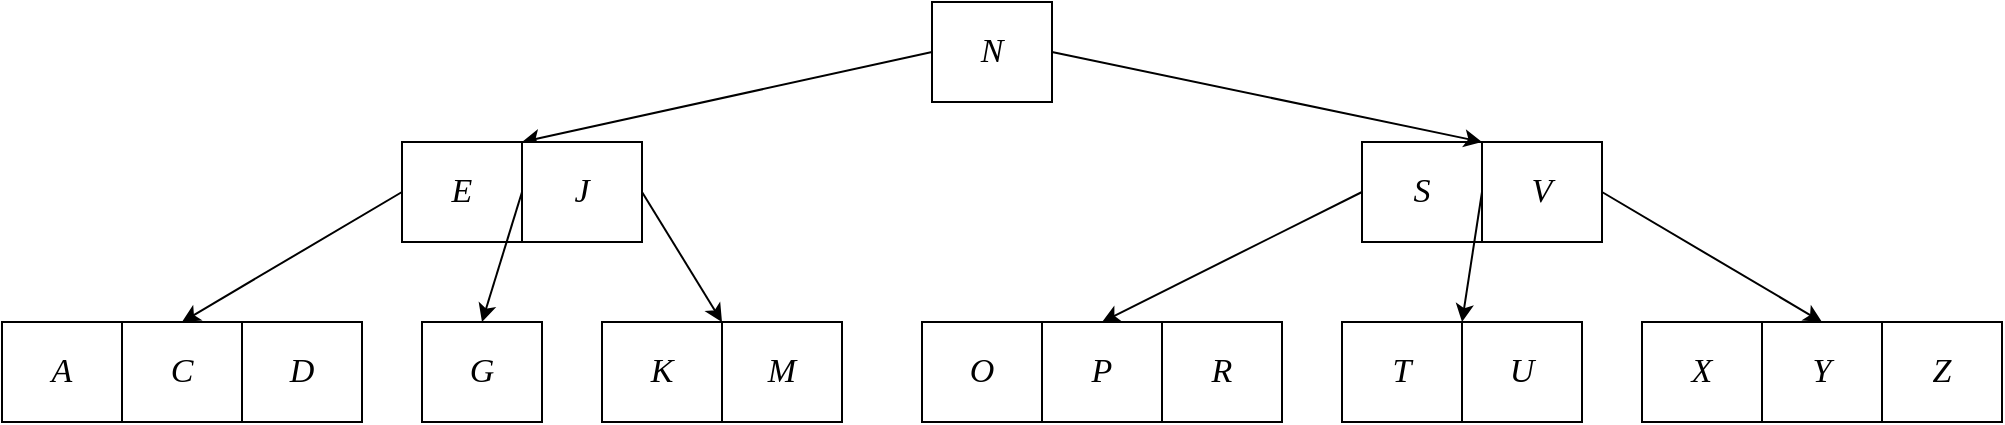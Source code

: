 <mxfile version="15.7.3" type="device" pages="9"><diagram id="D09tUeL6KluGLEt04XHw" name="before del"><mxGraphModel dx="2036" dy="700" grid="1" gridSize="10" guides="1" tooltips="1" connect="1" arrows="1" fold="1" page="1" pageScale="1" pageWidth="850" pageHeight="1100" math="0" shadow="0"><root><mxCell id="0"/><mxCell id="1" parent="0"/><mxCell id="lZF5NyD-_vGEDbSSa-G--4" style="rounded=0;orthogonalLoop=1;jettySize=auto;html=1;exitX=0;exitY=0.5;exitDx=0;exitDy=0;entryX=0;entryY=0;entryDx=0;entryDy=0;fontFamily=Times New Roman;fontSize=17;" parent="1" source="lZF5NyD-_vGEDbSSa-G--1" target="lZF5NyD-_vGEDbSSa-G--3" edge="1"><mxGeometry relative="1" as="geometry"/></mxCell><mxCell id="lZF5NyD-_vGEDbSSa-G--1" value="&lt;font face=&quot;Times New Roman&quot; size=&quot;1&quot;&gt;&lt;i style=&quot;font-size: 17px&quot;&gt;N&lt;/i&gt;&lt;/font&gt;" style="rounded=0;whiteSpace=wrap;html=1;" parent="1" vertex="1"><mxGeometry x="425" y="240" width="60" height="50" as="geometry"/></mxCell><mxCell id="lZF5NyD-_vGEDbSSa-G--11" style="edgeStyle=none;rounded=0;orthogonalLoop=1;jettySize=auto;html=1;exitX=0;exitY=0.5;exitDx=0;exitDy=0;entryX=0.5;entryY=0;entryDx=0;entryDy=0;fontFamily=Times New Roman;fontSize=17;" parent="1" source="lZF5NyD-_vGEDbSSa-G--2" target="lZF5NyD-_vGEDbSSa-G--9" edge="1"><mxGeometry relative="1" as="geometry"/></mxCell><mxCell id="lZF5NyD-_vGEDbSSa-G--2" value="&lt;font face=&quot;Times New Roman&quot; size=&quot;1&quot;&gt;&lt;i style=&quot;font-size: 17px&quot;&gt;E&lt;/i&gt;&lt;/font&gt;" style="rounded=0;whiteSpace=wrap;html=1;" parent="1" vertex="1"><mxGeometry x="160" y="310" width="60" height="50" as="geometry"/></mxCell><mxCell id="lZF5NyD-_vGEDbSSa-G--13" style="edgeStyle=none;rounded=0;orthogonalLoop=1;jettySize=auto;html=1;exitX=1;exitY=0.5;exitDx=0;exitDy=0;entryX=0.5;entryY=0;entryDx=0;entryDy=0;fontFamily=Times New Roman;fontSize=17;" parent="1" source="lZF5NyD-_vGEDbSSa-G--2" target="lZF5NyD-_vGEDbSSa-G--12" edge="1"><mxGeometry relative="1" as="geometry"/></mxCell><mxCell id="lZF5NyD-_vGEDbSSa-G--16" style="edgeStyle=none;rounded=0;orthogonalLoop=1;jettySize=auto;html=1;exitX=1;exitY=0.5;exitDx=0;exitDy=0;entryX=1;entryY=0;entryDx=0;entryDy=0;fontFamily=Times New Roman;fontSize=17;" parent="1" source="lZF5NyD-_vGEDbSSa-G--3" target="lZF5NyD-_vGEDbSSa-G--14" edge="1"><mxGeometry relative="1" as="geometry"/></mxCell><mxCell id="lZF5NyD-_vGEDbSSa-G--3" value="&lt;font face=&quot;Times New Roman&quot; size=&quot;1&quot;&gt;&lt;i style=&quot;font-size: 17px&quot;&gt;J&lt;/i&gt;&lt;/font&gt;" style="rounded=0;whiteSpace=wrap;html=1;" parent="1" vertex="1"><mxGeometry x="220" y="310" width="60" height="50" as="geometry"/></mxCell><mxCell id="lZF5NyD-_vGEDbSSa-G--20" style="edgeStyle=none;rounded=0;orthogonalLoop=1;jettySize=auto;html=1;exitX=0;exitY=0.5;exitDx=0;exitDy=0;entryX=0.5;entryY=0;entryDx=0;entryDy=0;fontFamily=Times New Roman;fontSize=17;" parent="1" source="lZF5NyD-_vGEDbSSa-G--5" target="lZF5NyD-_vGEDbSSa-G--18" edge="1"><mxGeometry relative="1" as="geometry"/></mxCell><mxCell id="lZF5NyD-_vGEDbSSa-G--5" value="&lt;font face=&quot;Times New Roman&quot; size=&quot;1&quot;&gt;&lt;i style=&quot;font-size: 17px&quot;&gt;S&lt;/i&gt;&lt;/font&gt;" style="rounded=0;whiteSpace=wrap;html=1;" parent="1" vertex="1"><mxGeometry x="640" y="310" width="60" height="50" as="geometry"/></mxCell><mxCell id="lZF5NyD-_vGEDbSSa-G--27" style="edgeStyle=none;rounded=0;orthogonalLoop=1;jettySize=auto;html=1;exitX=1;exitY=0.5;exitDx=0;exitDy=0;entryX=0.5;entryY=0;entryDx=0;entryDy=0;fontFamily=Times New Roman;fontSize=17;" parent="1" source="lZF5NyD-_vGEDbSSa-G--6" target="lZF5NyD-_vGEDbSSa-G--25" edge="1"><mxGeometry relative="1" as="geometry"/></mxCell><mxCell id="lZF5NyD-_vGEDbSSa-G--6" value="&lt;font face=&quot;Times New Roman&quot; size=&quot;1&quot;&gt;&lt;i style=&quot;font-size: 17px&quot;&gt;V&lt;/i&gt;&lt;/font&gt;" style="rounded=0;whiteSpace=wrap;html=1;" parent="1" vertex="1"><mxGeometry x="700" y="310" width="60" height="50" as="geometry"/></mxCell><mxCell id="lZF5NyD-_vGEDbSSa-G--7" style="rounded=0;orthogonalLoop=1;jettySize=auto;html=1;exitX=1;exitY=0.5;exitDx=0;exitDy=0;entryX=1;entryY=0;entryDx=0;entryDy=0;fontFamily=Times New Roman;fontSize=17;" parent="1" source="lZF5NyD-_vGEDbSSa-G--1" target="lZF5NyD-_vGEDbSSa-G--5" edge="1"><mxGeometry relative="1" as="geometry"><mxPoint x="330" y="265" as="sourcePoint"/><mxPoint x="230" y="320" as="targetPoint"/></mxGeometry></mxCell><mxCell id="lZF5NyD-_vGEDbSSa-G--8" value="&lt;font face=&quot;Times New Roman&quot; size=&quot;1&quot;&gt;&lt;i style=&quot;font-size: 17px&quot;&gt;A&lt;/i&gt;&lt;/font&gt;" style="rounded=0;whiteSpace=wrap;html=1;" parent="1" vertex="1"><mxGeometry x="-40" y="400" width="60" height="50" as="geometry"/></mxCell><mxCell id="lZF5NyD-_vGEDbSSa-G--9" value="&lt;font face=&quot;Times New Roman&quot; size=&quot;1&quot;&gt;&lt;i style=&quot;font-size: 17px&quot;&gt;C&lt;/i&gt;&lt;/font&gt;" style="rounded=0;whiteSpace=wrap;html=1;" parent="1" vertex="1"><mxGeometry x="20" y="400" width="60" height="50" as="geometry"/></mxCell><mxCell id="lZF5NyD-_vGEDbSSa-G--10" value="&lt;font face=&quot;Times New Roman&quot; size=&quot;1&quot;&gt;&lt;i style=&quot;font-size: 17px&quot;&gt;D&lt;/i&gt;&lt;/font&gt;" style="rounded=0;whiteSpace=wrap;html=1;" parent="1" vertex="1"><mxGeometry x="80" y="400" width="60" height="50" as="geometry"/></mxCell><mxCell id="lZF5NyD-_vGEDbSSa-G--12" value="&lt;font face=&quot;Times New Roman&quot; size=&quot;1&quot;&gt;&lt;i style=&quot;font-size: 17px&quot;&gt;G&lt;/i&gt;&lt;/font&gt;" style="rounded=0;whiteSpace=wrap;html=1;" parent="1" vertex="1"><mxGeometry x="170" y="400" width="60" height="50" as="geometry"/></mxCell><mxCell id="lZF5NyD-_vGEDbSSa-G--14" value="&lt;font face=&quot;Times New Roman&quot; size=&quot;1&quot;&gt;&lt;i style=&quot;font-size: 17px&quot;&gt;K&lt;/i&gt;&lt;/font&gt;" style="rounded=0;whiteSpace=wrap;html=1;" parent="1" vertex="1"><mxGeometry x="260" y="400" width="60" height="50" as="geometry"/></mxCell><mxCell id="lZF5NyD-_vGEDbSSa-G--15" value="&lt;font face=&quot;Times New Roman&quot; size=&quot;1&quot;&gt;&lt;i style=&quot;font-size: 17px&quot;&gt;M&lt;/i&gt;&lt;/font&gt;" style="rounded=0;whiteSpace=wrap;html=1;" parent="1" vertex="1"><mxGeometry x="320" y="400" width="60" height="50" as="geometry"/></mxCell><mxCell id="lZF5NyD-_vGEDbSSa-G--17" value="&lt;font face=&quot;Times New Roman&quot; size=&quot;1&quot;&gt;&lt;i style=&quot;font-size: 17px&quot;&gt;O&lt;/i&gt;&lt;/font&gt;" style="rounded=0;whiteSpace=wrap;html=1;" parent="1" vertex="1"><mxGeometry x="420" y="400" width="60" height="50" as="geometry"/></mxCell><mxCell id="lZF5NyD-_vGEDbSSa-G--18" value="&lt;font face=&quot;Times New Roman&quot; size=&quot;1&quot;&gt;&lt;i style=&quot;font-size: 17px&quot;&gt;P&lt;/i&gt;&lt;/font&gt;" style="rounded=0;whiteSpace=wrap;html=1;" parent="1" vertex="1"><mxGeometry x="480" y="400" width="60" height="50" as="geometry"/></mxCell><mxCell id="lZF5NyD-_vGEDbSSa-G--19" value="&lt;font face=&quot;Times New Roman&quot; size=&quot;1&quot;&gt;&lt;i style=&quot;font-size: 17px&quot;&gt;R&lt;/i&gt;&lt;/font&gt;" style="rounded=0;whiteSpace=wrap;html=1;" parent="1" vertex="1"><mxGeometry x="540" y="400" width="60" height="50" as="geometry"/></mxCell><mxCell id="lZF5NyD-_vGEDbSSa-G--21" value="&lt;font face=&quot;Times New Roman&quot; size=&quot;1&quot;&gt;&lt;i style=&quot;font-size: 17px&quot;&gt;T&lt;/i&gt;&lt;/font&gt;" style="rounded=0;whiteSpace=wrap;html=1;" parent="1" vertex="1"><mxGeometry x="630" y="400" width="60" height="50" as="geometry"/></mxCell><mxCell id="lZF5NyD-_vGEDbSSa-G--22" value="&lt;font face=&quot;Times New Roman&quot; size=&quot;1&quot;&gt;&lt;i style=&quot;font-size: 17px&quot;&gt;U&lt;/i&gt;&lt;/font&gt;" style="rounded=0;whiteSpace=wrap;html=1;" parent="1" vertex="1"><mxGeometry x="690" y="400" width="60" height="50" as="geometry"/></mxCell><mxCell id="lZF5NyD-_vGEDbSSa-G--23" style="edgeStyle=none;rounded=0;orthogonalLoop=1;jettySize=auto;html=1;exitX=1;exitY=0.5;exitDx=0;exitDy=0;entryX=1;entryY=0;entryDx=0;entryDy=0;fontFamily=Times New Roman;fontSize=17;" parent="1" source="lZF5NyD-_vGEDbSSa-G--5" target="lZF5NyD-_vGEDbSSa-G--21" edge="1"><mxGeometry relative="1" as="geometry"/></mxCell><mxCell id="lZF5NyD-_vGEDbSSa-G--24" value="&lt;font face=&quot;Times New Roman&quot; size=&quot;1&quot;&gt;&lt;i style=&quot;font-size: 17px&quot;&gt;X&lt;/i&gt;&lt;/font&gt;" style="rounded=0;whiteSpace=wrap;html=1;" parent="1" vertex="1"><mxGeometry x="780" y="400" width="60" height="50" as="geometry"/></mxCell><mxCell id="lZF5NyD-_vGEDbSSa-G--25" value="&lt;font face=&quot;Times New Roman&quot; size=&quot;1&quot;&gt;&lt;i style=&quot;font-size: 17px&quot;&gt;Y&lt;/i&gt;&lt;/font&gt;" style="rounded=0;whiteSpace=wrap;html=1;" parent="1" vertex="1"><mxGeometry x="840" y="400" width="60" height="50" as="geometry"/></mxCell><mxCell id="lZF5NyD-_vGEDbSSa-G--26" value="&lt;font face=&quot;Times New Roman&quot; size=&quot;1&quot;&gt;&lt;i style=&quot;font-size: 17px&quot;&gt;Z&lt;/i&gt;&lt;/font&gt;" style="rounded=0;whiteSpace=wrap;html=1;" parent="1" vertex="1"><mxGeometry x="900" y="400" width="60" height="50" as="geometry"/></mxCell></root></mxGraphModel></diagram><diagram id="5Tb0cSnjD9i0EKcD8yP6" name="del C J"><mxGraphModel dx="1186" dy="700" grid="1" gridSize="10" guides="1" tooltips="1" connect="1" arrows="1" fold="1" page="1" pageScale="1" pageWidth="850" pageHeight="1100" math="0" shadow="0"><root><mxCell id="HOIbi7HZxf-sFrmTgkTu-0"/><mxCell id="HOIbi7HZxf-sFrmTgkTu-1" parent="HOIbi7HZxf-sFrmTgkTu-0"/><mxCell id="Knc_4DTdo5Dnu2f7G0-U-0" style="rounded=0;orthogonalLoop=1;jettySize=auto;html=1;exitX=0;exitY=0.5;exitDx=0;exitDy=0;entryX=0;entryY=0;entryDx=0;entryDy=0;fontFamily=Times New Roman;fontSize=17;" parent="HOIbi7HZxf-sFrmTgkTu-1" source="Knc_4DTdo5Dnu2f7G0-U-1" target="Knc_4DTdo5Dnu2f7G0-U-6" edge="1"><mxGeometry relative="1" as="geometry"/></mxCell><mxCell id="Knc_4DTdo5Dnu2f7G0-U-1" value="&lt;font face=&quot;Times New Roman&quot; size=&quot;1&quot;&gt;&lt;i style=&quot;font-size: 17px&quot;&gt;N&lt;/i&gt;&lt;/font&gt;" style="rounded=0;whiteSpace=wrap;html=1;" parent="HOIbi7HZxf-sFrmTgkTu-1" vertex="1"><mxGeometry x="425" y="240" width="60" height="50" as="geometry"/></mxCell><mxCell id="Knc_4DTdo5Dnu2f7G0-U-2" style="edgeStyle=none;rounded=0;orthogonalLoop=1;jettySize=auto;html=1;exitX=0;exitY=0.5;exitDx=0;exitDy=0;entryX=0;entryY=0;entryDx=0;entryDy=0;fontFamily=Times New Roman;fontSize=17;" parent="HOIbi7HZxf-sFrmTgkTu-1" source="Knc_4DTdo5Dnu2f7G0-U-3" target="Knc_4DTdo5Dnu2f7G0-U-13" edge="1"><mxGeometry relative="1" as="geometry"/></mxCell><mxCell id="Knc_4DTdo5Dnu2f7G0-U-3" value="&lt;font face=&quot;Times New Roman&quot; size=&quot;1&quot;&gt;&lt;i style=&quot;font-size: 17px&quot;&gt;E&lt;/i&gt;&lt;/font&gt;" style="rounded=0;whiteSpace=wrap;html=1;" parent="HOIbi7HZxf-sFrmTgkTu-1" vertex="1"><mxGeometry x="160" y="310" width="60" height="50" as="geometry"/></mxCell><mxCell id="Knc_4DTdo5Dnu2f7G0-U-4" style="edgeStyle=none;rounded=0;orthogonalLoop=1;jettySize=auto;html=1;exitX=1;exitY=0.5;exitDx=0;exitDy=0;entryX=0.5;entryY=0;entryDx=0;entryDy=0;fontFamily=Times New Roman;fontSize=17;" parent="HOIbi7HZxf-sFrmTgkTu-1" source="Knc_4DTdo5Dnu2f7G0-U-3" target="Knc_4DTdo5Dnu2f7G0-U-15" edge="1"><mxGeometry relative="1" as="geometry"/></mxCell><mxCell id="Knc_4DTdo5Dnu2f7G0-U-5" style="edgeStyle=none;rounded=0;orthogonalLoop=1;jettySize=auto;html=1;exitX=1;exitY=0.5;exitDx=0;exitDy=0;entryX=1;entryY=0;entryDx=0;entryDy=0;fontFamily=Times New Roman;fontSize=17;" parent="HOIbi7HZxf-sFrmTgkTu-1" source="Knc_4DTdo5Dnu2f7G0-U-6" target="Knc_4DTdo5Dnu2f7G0-U-16" edge="1"><mxGeometry relative="1" as="geometry"/></mxCell><mxCell id="Knc_4DTdo5Dnu2f7G0-U-6" value="&lt;font face=&quot;Times New Roman&quot; size=&quot;1&quot;&gt;&lt;i style=&quot;font-size: 17px&quot;&gt;J&lt;/i&gt;&lt;/font&gt;" style="rounded=0;whiteSpace=wrap;html=1;" parent="HOIbi7HZxf-sFrmTgkTu-1" vertex="1"><mxGeometry x="220" y="310" width="60" height="50" as="geometry"/></mxCell><mxCell id="Knc_4DTdo5Dnu2f7G0-U-7" style="edgeStyle=none;rounded=0;orthogonalLoop=1;jettySize=auto;html=1;exitX=0;exitY=0.5;exitDx=0;exitDy=0;entryX=0.5;entryY=0;entryDx=0;entryDy=0;fontFamily=Times New Roman;fontSize=17;" parent="HOIbi7HZxf-sFrmTgkTu-1" source="Knc_4DTdo5Dnu2f7G0-U-8" target="Knc_4DTdo5Dnu2f7G0-U-19" edge="1"><mxGeometry relative="1" as="geometry"/></mxCell><mxCell id="Knc_4DTdo5Dnu2f7G0-U-8" value="&lt;font face=&quot;Times New Roman&quot; size=&quot;1&quot;&gt;&lt;i style=&quot;font-size: 17px&quot;&gt;S&lt;/i&gt;&lt;/font&gt;" style="rounded=0;whiteSpace=wrap;html=1;" parent="HOIbi7HZxf-sFrmTgkTu-1" vertex="1"><mxGeometry x="640" y="310" width="60" height="50" as="geometry"/></mxCell><mxCell id="Knc_4DTdo5Dnu2f7G0-U-9" style="edgeStyle=none;rounded=0;orthogonalLoop=1;jettySize=auto;html=1;exitX=1;exitY=0.5;exitDx=0;exitDy=0;entryX=0.5;entryY=0;entryDx=0;entryDy=0;fontFamily=Times New Roman;fontSize=17;" parent="HOIbi7HZxf-sFrmTgkTu-1" source="Knc_4DTdo5Dnu2f7G0-U-10" target="Knc_4DTdo5Dnu2f7G0-U-25" edge="1"><mxGeometry relative="1" as="geometry"/></mxCell><mxCell id="Knc_4DTdo5Dnu2f7G0-U-10" value="&lt;font face=&quot;Times New Roman&quot; size=&quot;1&quot;&gt;&lt;i style=&quot;font-size: 17px&quot;&gt;V&lt;/i&gt;&lt;/font&gt;" style="rounded=0;whiteSpace=wrap;html=1;" parent="HOIbi7HZxf-sFrmTgkTu-1" vertex="1"><mxGeometry x="700" y="310" width="60" height="50" as="geometry"/></mxCell><mxCell id="Knc_4DTdo5Dnu2f7G0-U-11" style="rounded=0;orthogonalLoop=1;jettySize=auto;html=1;exitX=1;exitY=0.5;exitDx=0;exitDy=0;entryX=1;entryY=0;entryDx=0;entryDy=0;fontFamily=Times New Roman;fontSize=17;" parent="HOIbi7HZxf-sFrmTgkTu-1" source="Knc_4DTdo5Dnu2f7G0-U-1" target="Knc_4DTdo5Dnu2f7G0-U-8" edge="1"><mxGeometry relative="1" as="geometry"><mxPoint x="330" y="265" as="sourcePoint"/><mxPoint x="230" y="320" as="targetPoint"/></mxGeometry></mxCell><mxCell id="Knc_4DTdo5Dnu2f7G0-U-12" value="&lt;font face=&quot;Times New Roman&quot; size=&quot;1&quot;&gt;&lt;i style=&quot;font-size: 17px&quot;&gt;A&lt;/i&gt;&lt;/font&gt;" style="rounded=0;whiteSpace=wrap;html=1;fillColor=#E6E6E6;" parent="HOIbi7HZxf-sFrmTgkTu-1" vertex="1"><mxGeometry x="30" y="400" width="60" height="50" as="geometry"/></mxCell><mxCell id="Knc_4DTdo5Dnu2f7G0-U-13" value="&lt;font face=&quot;Times New Roman&quot; size=&quot;1&quot;&gt;&lt;i style=&quot;font-size: 17px&quot;&gt;D&lt;/i&gt;&lt;/font&gt;" style="rounded=0;whiteSpace=wrap;html=1;fillColor=#E6E6E6;" parent="HOIbi7HZxf-sFrmTgkTu-1" vertex="1"><mxGeometry x="90" y="400" width="60" height="50" as="geometry"/></mxCell><mxCell id="Knc_4DTdo5Dnu2f7G0-U-15" value="&lt;font face=&quot;Times New Roman&quot; size=&quot;1&quot;&gt;&lt;i style=&quot;font-size: 17px&quot;&gt;G&lt;/i&gt;&lt;/font&gt;" style="rounded=0;whiteSpace=wrap;html=1;" parent="HOIbi7HZxf-sFrmTgkTu-1" vertex="1"><mxGeometry x="170" y="400" width="60" height="50" as="geometry"/></mxCell><mxCell id="Knc_4DTdo5Dnu2f7G0-U-16" value="&lt;font face=&quot;Times New Roman&quot; size=&quot;1&quot;&gt;&lt;i style=&quot;font-size: 17px&quot;&gt;K&lt;/i&gt;&lt;/font&gt;" style="rounded=0;whiteSpace=wrap;html=1;" parent="HOIbi7HZxf-sFrmTgkTu-1" vertex="1"><mxGeometry x="260" y="400" width="60" height="50" as="geometry"/></mxCell><mxCell id="Knc_4DTdo5Dnu2f7G0-U-17" value="&lt;font face=&quot;Times New Roman&quot; size=&quot;1&quot;&gt;&lt;i style=&quot;font-size: 17px&quot;&gt;M&lt;/i&gt;&lt;/font&gt;" style="rounded=0;whiteSpace=wrap;html=1;" parent="HOIbi7HZxf-sFrmTgkTu-1" vertex="1"><mxGeometry x="320" y="400" width="60" height="50" as="geometry"/></mxCell><mxCell id="Knc_4DTdo5Dnu2f7G0-U-18" value="&lt;font face=&quot;Times New Roman&quot; size=&quot;1&quot;&gt;&lt;i style=&quot;font-size: 17px&quot;&gt;O&lt;/i&gt;&lt;/font&gt;" style="rounded=0;whiteSpace=wrap;html=1;" parent="HOIbi7HZxf-sFrmTgkTu-1" vertex="1"><mxGeometry x="420" y="400" width="60" height="50" as="geometry"/></mxCell><mxCell id="Knc_4DTdo5Dnu2f7G0-U-19" value="&lt;font face=&quot;Times New Roman&quot; size=&quot;1&quot;&gt;&lt;i style=&quot;font-size: 17px&quot;&gt;P&lt;/i&gt;&lt;/font&gt;" style="rounded=0;whiteSpace=wrap;html=1;" parent="HOIbi7HZxf-sFrmTgkTu-1" vertex="1"><mxGeometry x="480" y="400" width="60" height="50" as="geometry"/></mxCell><mxCell id="Knc_4DTdo5Dnu2f7G0-U-20" value="&lt;font face=&quot;Times New Roman&quot; size=&quot;1&quot;&gt;&lt;i style=&quot;font-size: 17px&quot;&gt;R&lt;/i&gt;&lt;/font&gt;" style="rounded=0;whiteSpace=wrap;html=1;" parent="HOIbi7HZxf-sFrmTgkTu-1" vertex="1"><mxGeometry x="540" y="400" width="60" height="50" as="geometry"/></mxCell><mxCell id="Knc_4DTdo5Dnu2f7G0-U-21" value="&lt;font face=&quot;Times New Roman&quot; size=&quot;1&quot;&gt;&lt;i style=&quot;font-size: 17px&quot;&gt;T&lt;/i&gt;&lt;/font&gt;" style="rounded=0;whiteSpace=wrap;html=1;" parent="HOIbi7HZxf-sFrmTgkTu-1" vertex="1"><mxGeometry x="630" y="400" width="60" height="50" as="geometry"/></mxCell><mxCell id="Knc_4DTdo5Dnu2f7G0-U-22" value="&lt;font face=&quot;Times New Roman&quot; size=&quot;1&quot;&gt;&lt;i style=&quot;font-size: 17px&quot;&gt;U&lt;/i&gt;&lt;/font&gt;" style="rounded=0;whiteSpace=wrap;html=1;" parent="HOIbi7HZxf-sFrmTgkTu-1" vertex="1"><mxGeometry x="690" y="400" width="60" height="50" as="geometry"/></mxCell><mxCell id="Knc_4DTdo5Dnu2f7G0-U-23" style="edgeStyle=none;rounded=0;orthogonalLoop=1;jettySize=auto;html=1;exitX=1;exitY=0.5;exitDx=0;exitDy=0;entryX=1;entryY=0;entryDx=0;entryDy=0;fontFamily=Times New Roman;fontSize=17;" parent="HOIbi7HZxf-sFrmTgkTu-1" source="Knc_4DTdo5Dnu2f7G0-U-8" target="Knc_4DTdo5Dnu2f7G0-U-21" edge="1"><mxGeometry relative="1" as="geometry"/></mxCell><mxCell id="Knc_4DTdo5Dnu2f7G0-U-24" value="&lt;font face=&quot;Times New Roman&quot; size=&quot;1&quot;&gt;&lt;i style=&quot;font-size: 17px&quot;&gt;X&lt;/i&gt;&lt;/font&gt;" style="rounded=0;whiteSpace=wrap;html=1;" parent="HOIbi7HZxf-sFrmTgkTu-1" vertex="1"><mxGeometry x="780" y="400" width="60" height="50" as="geometry"/></mxCell><mxCell id="Knc_4DTdo5Dnu2f7G0-U-25" value="&lt;font face=&quot;Times New Roman&quot; size=&quot;1&quot;&gt;&lt;i style=&quot;font-size: 17px&quot;&gt;Y&lt;/i&gt;&lt;/font&gt;" style="rounded=0;whiteSpace=wrap;html=1;" parent="HOIbi7HZxf-sFrmTgkTu-1" vertex="1"><mxGeometry x="840" y="400" width="60" height="50" as="geometry"/></mxCell><mxCell id="Knc_4DTdo5Dnu2f7G0-U-26" value="&lt;font face=&quot;Times New Roman&quot; size=&quot;1&quot;&gt;&lt;i style=&quot;font-size: 17px&quot;&gt;Z&lt;/i&gt;&lt;/font&gt;" style="rounded=0;whiteSpace=wrap;html=1;" parent="HOIbi7HZxf-sFrmTgkTu-1" vertex="1"><mxGeometry x="900" y="400" width="60" height="50" as="geometry"/></mxCell><mxCell id="Knc_4DTdo5Dnu2f7G0-U-27" style="rounded=0;orthogonalLoop=1;jettySize=auto;html=1;exitX=0;exitY=0.5;exitDx=0;exitDy=0;entryX=0.5;entryY=0;entryDx=0;entryDy=0;fontFamily=Times New Roman;fontSize=17;" parent="HOIbi7HZxf-sFrmTgkTu-1" source="Knc_4DTdo5Dnu2f7G0-U-28" target="Knc_4DTdo5Dnu2f7G0-U-33" edge="1"><mxGeometry relative="1" as="geometry"/></mxCell><mxCell id="Knc_4DTdo5Dnu2f7G0-U-28" value="&lt;font face=&quot;Times New Roman&quot; size=&quot;1&quot;&gt;&lt;i style=&quot;font-size: 17px&quot;&gt;N&lt;/i&gt;&lt;/font&gt;" style="rounded=0;whiteSpace=wrap;html=1;" parent="HOIbi7HZxf-sFrmTgkTu-1" vertex="1"><mxGeometry x="435" y="550" width="60" height="50" as="geometry"/></mxCell><mxCell id="Knc_4DTdo5Dnu2f7G0-U-29" style="edgeStyle=none;rounded=0;orthogonalLoop=1;jettySize=auto;html=1;exitX=0;exitY=0.5;exitDx=0;exitDy=0;entryX=0;entryY=0;entryDx=0;entryDy=0;fontFamily=Times New Roman;fontSize=17;" parent="HOIbi7HZxf-sFrmTgkTu-1" source="Knc_4DTdo5Dnu2f7G0-U-33" target="Knc_4DTdo5Dnu2f7G0-U-40" edge="1"><mxGeometry relative="1" as="geometry"><mxPoint x="170" y="645" as="sourcePoint"/></mxGeometry></mxCell><mxCell id="Knc_4DTdo5Dnu2f7G0-U-32" style="edgeStyle=none;rounded=0;orthogonalLoop=1;jettySize=auto;html=1;exitX=1;exitY=0.5;exitDx=0;exitDy=0;entryX=1;entryY=0;entryDx=0;entryDy=0;fontFamily=Times New Roman;fontSize=17;" parent="HOIbi7HZxf-sFrmTgkTu-1" source="Knc_4DTdo5Dnu2f7G0-U-33" target="Knc_4DTdo5Dnu2f7G0-U-42" edge="1"><mxGeometry relative="1" as="geometry"/></mxCell><mxCell id="Knc_4DTdo5Dnu2f7G0-U-33" value="&lt;font face=&quot;Times New Roman&quot; size=&quot;1&quot;&gt;&lt;i style=&quot;font-size: 17px&quot;&gt;G&lt;/i&gt;&lt;/font&gt;" style="rounded=0;whiteSpace=wrap;html=1;fillColor=#E6E6E6;" parent="HOIbi7HZxf-sFrmTgkTu-1" vertex="1"><mxGeometry x="230" y="620" width="60" height="50" as="geometry"/></mxCell><mxCell id="Knc_4DTdo5Dnu2f7G0-U-34" style="edgeStyle=none;rounded=0;orthogonalLoop=1;jettySize=auto;html=1;exitX=0;exitY=0.5;exitDx=0;exitDy=0;entryX=0.5;entryY=0;entryDx=0;entryDy=0;fontFamily=Times New Roman;fontSize=17;" parent="HOIbi7HZxf-sFrmTgkTu-1" source="Knc_4DTdo5Dnu2f7G0-U-35" target="Knc_4DTdo5Dnu2f7G0-U-45" edge="1"><mxGeometry relative="1" as="geometry"/></mxCell><mxCell id="Knc_4DTdo5Dnu2f7G0-U-35" value="&lt;font face=&quot;Times New Roman&quot; size=&quot;1&quot;&gt;&lt;i style=&quot;font-size: 17px&quot;&gt;S&lt;/i&gt;&lt;/font&gt;" style="rounded=0;whiteSpace=wrap;html=1;" parent="HOIbi7HZxf-sFrmTgkTu-1" vertex="1"><mxGeometry x="650" y="620" width="60" height="50" as="geometry"/></mxCell><mxCell id="Knc_4DTdo5Dnu2f7G0-U-36" style="edgeStyle=none;rounded=0;orthogonalLoop=1;jettySize=auto;html=1;exitX=1;exitY=0.5;exitDx=0;exitDy=0;entryX=0.5;entryY=0;entryDx=0;entryDy=0;fontFamily=Times New Roman;fontSize=17;" parent="HOIbi7HZxf-sFrmTgkTu-1" source="Knc_4DTdo5Dnu2f7G0-U-37" target="Knc_4DTdo5Dnu2f7G0-U-51" edge="1"><mxGeometry relative="1" as="geometry"/></mxCell><mxCell id="Knc_4DTdo5Dnu2f7G0-U-37" value="&lt;font face=&quot;Times New Roman&quot; size=&quot;1&quot;&gt;&lt;i style=&quot;font-size: 17px&quot;&gt;V&lt;/i&gt;&lt;/font&gt;" style="rounded=0;whiteSpace=wrap;html=1;" parent="HOIbi7HZxf-sFrmTgkTu-1" vertex="1"><mxGeometry x="710" y="620" width="60" height="50" as="geometry"/></mxCell><mxCell id="Knc_4DTdo5Dnu2f7G0-U-38" style="rounded=0;orthogonalLoop=1;jettySize=auto;html=1;exitX=1;exitY=0.5;exitDx=0;exitDy=0;entryX=1;entryY=0;entryDx=0;entryDy=0;fontFamily=Times New Roman;fontSize=17;" parent="HOIbi7HZxf-sFrmTgkTu-1" source="Knc_4DTdo5Dnu2f7G0-U-28" target="Knc_4DTdo5Dnu2f7G0-U-35" edge="1"><mxGeometry relative="1" as="geometry"><mxPoint x="340" y="575" as="sourcePoint"/><mxPoint x="240" y="630" as="targetPoint"/></mxGeometry></mxCell><mxCell id="Knc_4DTdo5Dnu2f7G0-U-39" value="&lt;font face=&quot;Times New Roman&quot; size=&quot;1&quot;&gt;&lt;i style=&quot;font-size: 17px&quot;&gt;A&lt;/i&gt;&lt;/font&gt;" style="rounded=0;whiteSpace=wrap;html=1;fillColor=#E6E6E6;" parent="HOIbi7HZxf-sFrmTgkTu-1" vertex="1"><mxGeometry x="40" y="710" width="60" height="50" as="geometry"/></mxCell><mxCell id="Knc_4DTdo5Dnu2f7G0-U-40" value="&lt;font face=&quot;Times New Roman&quot; size=&quot;1&quot;&gt;&lt;i style=&quot;font-size: 17px&quot;&gt;D&lt;/i&gt;&lt;/font&gt;" style="rounded=0;whiteSpace=wrap;html=1;fillColor=#E6E6E6;" parent="HOIbi7HZxf-sFrmTgkTu-1" vertex="1"><mxGeometry x="100" y="710" width="60" height="50" as="geometry"/></mxCell><mxCell id="Knc_4DTdo5Dnu2f7G0-U-41" value="&lt;font face=&quot;Times New Roman&quot; size=&quot;1&quot;&gt;&lt;i style=&quot;font-size: 17px&quot;&gt;E&lt;/i&gt;&lt;/font&gt;" style="rounded=0;whiteSpace=wrap;html=1;fillColor=#E6E6E6;" parent="HOIbi7HZxf-sFrmTgkTu-1" vertex="1"><mxGeometry x="160" y="710" width="60" height="50" as="geometry"/></mxCell><mxCell id="Knc_4DTdo5Dnu2f7G0-U-42" value="&lt;font face=&quot;Times New Roman&quot; size=&quot;1&quot;&gt;&lt;i style=&quot;font-size: 17px&quot;&gt;K&lt;/i&gt;&lt;/font&gt;" style="rounded=0;whiteSpace=wrap;html=1;" parent="HOIbi7HZxf-sFrmTgkTu-1" vertex="1"><mxGeometry x="270" y="710" width="60" height="50" as="geometry"/></mxCell><mxCell id="Knc_4DTdo5Dnu2f7G0-U-43" value="&lt;font face=&quot;Times New Roman&quot; size=&quot;1&quot;&gt;&lt;i style=&quot;font-size: 17px&quot;&gt;M&lt;/i&gt;&lt;/font&gt;" style="rounded=0;whiteSpace=wrap;html=1;" parent="HOIbi7HZxf-sFrmTgkTu-1" vertex="1"><mxGeometry x="330" y="710" width="60" height="50" as="geometry"/></mxCell><mxCell id="Knc_4DTdo5Dnu2f7G0-U-44" value="&lt;font face=&quot;Times New Roman&quot; size=&quot;1&quot;&gt;&lt;i style=&quot;font-size: 17px&quot;&gt;O&lt;/i&gt;&lt;/font&gt;" style="rounded=0;whiteSpace=wrap;html=1;" parent="HOIbi7HZxf-sFrmTgkTu-1" vertex="1"><mxGeometry x="430" y="710" width="60" height="50" as="geometry"/></mxCell><mxCell id="Knc_4DTdo5Dnu2f7G0-U-45" value="&lt;font face=&quot;Times New Roman&quot; size=&quot;1&quot;&gt;&lt;i style=&quot;font-size: 17px&quot;&gt;P&lt;/i&gt;&lt;/font&gt;" style="rounded=0;whiteSpace=wrap;html=1;" parent="HOIbi7HZxf-sFrmTgkTu-1" vertex="1"><mxGeometry x="490" y="710" width="60" height="50" as="geometry"/></mxCell><mxCell id="Knc_4DTdo5Dnu2f7G0-U-46" value="&lt;font face=&quot;Times New Roman&quot; size=&quot;1&quot;&gt;&lt;i style=&quot;font-size: 17px&quot;&gt;R&lt;/i&gt;&lt;/font&gt;" style="rounded=0;whiteSpace=wrap;html=1;" parent="HOIbi7HZxf-sFrmTgkTu-1" vertex="1"><mxGeometry x="550" y="710" width="60" height="50" as="geometry"/></mxCell><mxCell id="Knc_4DTdo5Dnu2f7G0-U-47" value="&lt;font face=&quot;Times New Roman&quot; size=&quot;1&quot;&gt;&lt;i style=&quot;font-size: 17px&quot;&gt;T&lt;/i&gt;&lt;/font&gt;" style="rounded=0;whiteSpace=wrap;html=1;" parent="HOIbi7HZxf-sFrmTgkTu-1" vertex="1"><mxGeometry x="640" y="710" width="60" height="50" as="geometry"/></mxCell><mxCell id="Knc_4DTdo5Dnu2f7G0-U-48" value="&lt;font face=&quot;Times New Roman&quot; size=&quot;1&quot;&gt;&lt;i style=&quot;font-size: 17px&quot;&gt;U&lt;/i&gt;&lt;/font&gt;" style="rounded=0;whiteSpace=wrap;html=1;" parent="HOIbi7HZxf-sFrmTgkTu-1" vertex="1"><mxGeometry x="700" y="710" width="60" height="50" as="geometry"/></mxCell><mxCell id="Knc_4DTdo5Dnu2f7G0-U-49" style="edgeStyle=none;rounded=0;orthogonalLoop=1;jettySize=auto;html=1;exitX=1;exitY=0.5;exitDx=0;exitDy=0;entryX=1;entryY=0;entryDx=0;entryDy=0;fontFamily=Times New Roman;fontSize=17;" parent="HOIbi7HZxf-sFrmTgkTu-1" source="Knc_4DTdo5Dnu2f7G0-U-35" target="Knc_4DTdo5Dnu2f7G0-U-47" edge="1"><mxGeometry relative="1" as="geometry"/></mxCell><mxCell id="Knc_4DTdo5Dnu2f7G0-U-50" value="&lt;font face=&quot;Times New Roman&quot; size=&quot;1&quot;&gt;&lt;i style=&quot;font-size: 17px&quot;&gt;X&lt;/i&gt;&lt;/font&gt;" style="rounded=0;whiteSpace=wrap;html=1;" parent="HOIbi7HZxf-sFrmTgkTu-1" vertex="1"><mxGeometry x="790" y="710" width="60" height="50" as="geometry"/></mxCell><mxCell id="Knc_4DTdo5Dnu2f7G0-U-51" value="&lt;font face=&quot;Times New Roman&quot; size=&quot;1&quot;&gt;&lt;i style=&quot;font-size: 17px&quot;&gt;Y&lt;/i&gt;&lt;/font&gt;" style="rounded=0;whiteSpace=wrap;html=1;" parent="HOIbi7HZxf-sFrmTgkTu-1" vertex="1"><mxGeometry x="850" y="710" width="60" height="50" as="geometry"/></mxCell><mxCell id="Knc_4DTdo5Dnu2f7G0-U-52" value="&lt;font face=&quot;Times New Roman&quot; size=&quot;1&quot;&gt;&lt;i style=&quot;font-size: 17px&quot;&gt;Z&lt;/i&gt;&lt;/font&gt;" style="rounded=0;whiteSpace=wrap;html=1;" parent="HOIbi7HZxf-sFrmTgkTu-1" vertex="1"><mxGeometry x="910" y="710" width="60" height="50" as="geometry"/></mxCell></root></mxGraphModel></diagram><diagram name="del K N" id="2KC2MztHURJqZggZX6pT"><mxGraphModel dx="946" dy="700" grid="1" gridSize="10" guides="1" tooltips="1" connect="1" arrows="1" fold="1" page="1" pageScale="1" pageWidth="850" pageHeight="1100" math="0" shadow="0"><root><mxCell id="BvrLmy2am9HGUTh6redU-0"/><mxCell id="BvrLmy2am9HGUTh6redU-1" parent="BvrLmy2am9HGUTh6redU-0"/><mxCell id="BvrLmy2am9HGUTh6redU-28" style="rounded=0;orthogonalLoop=1;jettySize=auto;html=1;exitX=0;exitY=0.5;exitDx=0;exitDy=0;entryX=0.5;entryY=0;entryDx=0;entryDy=0;fontFamily=Times New Roman;fontSize=17;" parent="BvrLmy2am9HGUTh6redU-1" source="BvrLmy2am9HGUTh6redU-29" target="BvrLmy2am9HGUTh6redU-32" edge="1"><mxGeometry relative="1" as="geometry"/></mxCell><mxCell id="BvrLmy2am9HGUTh6redU-29" value="&lt;font face=&quot;Times New Roman&quot; size=&quot;1&quot;&gt;&lt;i style=&quot;font-size: 17px&quot;&gt;N&lt;/i&gt;&lt;/font&gt;" style="rounded=0;whiteSpace=wrap;html=1;" parent="BvrLmy2am9HGUTh6redU-1" vertex="1"><mxGeometry x="415" y="230" width="60" height="50" as="geometry"/></mxCell><mxCell id="BvrLmy2am9HGUTh6redU-30" style="edgeStyle=none;rounded=0;orthogonalLoop=1;jettySize=auto;html=1;exitX=0;exitY=0.5;exitDx=0;exitDy=0;entryX=0;entryY=0;entryDx=0;entryDy=0;fontFamily=Times New Roman;fontSize=17;" parent="BvrLmy2am9HGUTh6redU-1" source="BvrLmy2am9HGUTh6redU-32" target="BvrLmy2am9HGUTh6redU-39" edge="1"><mxGeometry relative="1" as="geometry"><mxPoint x="150" y="325" as="sourcePoint"/></mxGeometry></mxCell><mxCell id="BvrLmy2am9HGUTh6redU-31" style="edgeStyle=none;rounded=0;orthogonalLoop=1;jettySize=auto;html=1;exitX=1;exitY=0.5;exitDx=0;exitDy=0;entryX=0.5;entryY=0;entryDx=0;entryDy=0;fontFamily=Times New Roman;fontSize=17;" parent="BvrLmy2am9HGUTh6redU-1" source="BvrLmy2am9HGUTh6redU-32" target="BvrLmy2am9HGUTh6redU-42" edge="1"><mxGeometry relative="1" as="geometry"><mxPoint x="310" y="390" as="targetPoint"/></mxGeometry></mxCell><mxCell id="BvrLmy2am9HGUTh6redU-32" value="&lt;font face=&quot;Times New Roman&quot; size=&quot;1&quot;&gt;&lt;i style=&quot;font-size: 17px&quot;&gt;G&lt;/i&gt;&lt;/font&gt;" style="rounded=0;whiteSpace=wrap;html=1;fillColor=#FFFFFF;" parent="BvrLmy2am9HGUTh6redU-1" vertex="1"><mxGeometry x="210" y="300" width="60" height="50" as="geometry"/></mxCell><mxCell id="BvrLmy2am9HGUTh6redU-33" style="edgeStyle=none;rounded=0;orthogonalLoop=1;jettySize=auto;html=1;exitX=0;exitY=0.5;exitDx=0;exitDy=0;entryX=0.5;entryY=0;entryDx=0;entryDy=0;fontFamily=Times New Roman;fontSize=17;" parent="BvrLmy2am9HGUTh6redU-1" source="BvrLmy2am9HGUTh6redU-34" target="BvrLmy2am9HGUTh6redU-44" edge="1"><mxGeometry relative="1" as="geometry"/></mxCell><mxCell id="BvrLmy2am9HGUTh6redU-34" value="&lt;font face=&quot;Times New Roman&quot; size=&quot;1&quot;&gt;&lt;i style=&quot;font-size: 17px&quot;&gt;S&lt;/i&gt;&lt;/font&gt;" style="rounded=0;whiteSpace=wrap;html=1;" parent="BvrLmy2am9HGUTh6redU-1" vertex="1"><mxGeometry x="630" y="300" width="60" height="50" as="geometry"/></mxCell><mxCell id="BvrLmy2am9HGUTh6redU-35" style="edgeStyle=none;rounded=0;orthogonalLoop=1;jettySize=auto;html=1;exitX=1;exitY=0.5;exitDx=0;exitDy=0;entryX=0.5;entryY=0;entryDx=0;entryDy=0;fontFamily=Times New Roman;fontSize=17;" parent="BvrLmy2am9HGUTh6redU-1" source="BvrLmy2am9HGUTh6redU-36" target="BvrLmy2am9HGUTh6redU-50" edge="1"><mxGeometry relative="1" as="geometry"/></mxCell><mxCell id="BvrLmy2am9HGUTh6redU-36" value="&lt;font face=&quot;Times New Roman&quot; size=&quot;1&quot;&gt;&lt;i style=&quot;font-size: 17px&quot;&gt;V&lt;/i&gt;&lt;/font&gt;" style="rounded=0;whiteSpace=wrap;html=1;" parent="BvrLmy2am9HGUTh6redU-1" vertex="1"><mxGeometry x="690" y="300" width="60" height="50" as="geometry"/></mxCell><mxCell id="BvrLmy2am9HGUTh6redU-37" style="rounded=0;orthogonalLoop=1;jettySize=auto;html=1;exitX=1;exitY=0.5;exitDx=0;exitDy=0;entryX=1;entryY=0;entryDx=0;entryDy=0;fontFamily=Times New Roman;fontSize=17;" parent="BvrLmy2am9HGUTh6redU-1" source="BvrLmy2am9HGUTh6redU-29" target="BvrLmy2am9HGUTh6redU-34" edge="1"><mxGeometry relative="1" as="geometry"><mxPoint x="320" y="255" as="sourcePoint"/><mxPoint x="220" y="310" as="targetPoint"/></mxGeometry></mxCell><mxCell id="BvrLmy2am9HGUTh6redU-38" value="&lt;font face=&quot;Times New Roman&quot; size=&quot;1&quot;&gt;&lt;i style=&quot;font-size: 17px&quot;&gt;A&lt;/i&gt;&lt;/font&gt;" style="rounded=0;whiteSpace=wrap;html=1;fillColor=#FFFFFF;" parent="BvrLmy2am9HGUTh6redU-1" vertex="1"><mxGeometry x="70" y="390" width="60" height="50" as="geometry"/></mxCell><mxCell id="BvrLmy2am9HGUTh6redU-39" value="&lt;font face=&quot;Times New Roman&quot; size=&quot;1&quot;&gt;&lt;i style=&quot;font-size: 17px&quot;&gt;D&lt;/i&gt;&lt;/font&gt;" style="rounded=0;whiteSpace=wrap;html=1;fillColor=#FFFFFF;" parent="BvrLmy2am9HGUTh6redU-1" vertex="1"><mxGeometry x="130" y="390" width="60" height="50" as="geometry"/></mxCell><mxCell id="BvrLmy2am9HGUTh6redU-40" value="&lt;font face=&quot;Times New Roman&quot; size=&quot;1&quot;&gt;&lt;i style=&quot;font-size: 17px&quot;&gt;E&lt;/i&gt;&lt;/font&gt;" style="rounded=0;whiteSpace=wrap;html=1;fillColor=#FFFFFF;" parent="BvrLmy2am9HGUTh6redU-1" vertex="1"><mxGeometry x="190" y="390" width="60" height="50" as="geometry"/></mxCell><mxCell id="BvrLmy2am9HGUTh6redU-42" value="&lt;font face=&quot;Times New Roman&quot; size=&quot;1&quot;&gt;&lt;i style=&quot;font-size: 17px&quot;&gt;M&lt;/i&gt;&lt;/font&gt;" style="rounded=0;whiteSpace=wrap;html=1;fillColor=#E6E6E6;" parent="BvrLmy2am9HGUTh6redU-1" vertex="1"><mxGeometry x="300" y="390" width="60" height="50" as="geometry"/></mxCell><mxCell id="BvrLmy2am9HGUTh6redU-43" value="&lt;font face=&quot;Times New Roman&quot; size=&quot;1&quot;&gt;&lt;i style=&quot;font-size: 17px&quot;&gt;O&lt;/i&gt;&lt;/font&gt;" style="rounded=0;whiteSpace=wrap;html=1;" parent="BvrLmy2am9HGUTh6redU-1" vertex="1"><mxGeometry x="410" y="390" width="60" height="50" as="geometry"/></mxCell><mxCell id="BvrLmy2am9HGUTh6redU-44" value="&lt;font face=&quot;Times New Roman&quot; size=&quot;1&quot;&gt;&lt;i style=&quot;font-size: 17px&quot;&gt;P&lt;/i&gt;&lt;/font&gt;" style="rounded=0;whiteSpace=wrap;html=1;" parent="BvrLmy2am9HGUTh6redU-1" vertex="1"><mxGeometry x="470" y="390" width="60" height="50" as="geometry"/></mxCell><mxCell id="BvrLmy2am9HGUTh6redU-45" value="&lt;font face=&quot;Times New Roman&quot; size=&quot;1&quot;&gt;&lt;i style=&quot;font-size: 17px&quot;&gt;R&lt;/i&gt;&lt;/font&gt;" style="rounded=0;whiteSpace=wrap;html=1;" parent="BvrLmy2am9HGUTh6redU-1" vertex="1"><mxGeometry x="530" y="390" width="60" height="50" as="geometry"/></mxCell><mxCell id="BvrLmy2am9HGUTh6redU-46" value="&lt;font face=&quot;Times New Roman&quot; size=&quot;1&quot;&gt;&lt;i style=&quot;font-size: 17px&quot;&gt;T&lt;/i&gt;&lt;/font&gt;" style="rounded=0;whiteSpace=wrap;html=1;" parent="BvrLmy2am9HGUTh6redU-1" vertex="1"><mxGeometry x="620" y="390" width="60" height="50" as="geometry"/></mxCell><mxCell id="BvrLmy2am9HGUTh6redU-47" value="&lt;font face=&quot;Times New Roman&quot; size=&quot;1&quot;&gt;&lt;i style=&quot;font-size: 17px&quot;&gt;U&lt;/i&gt;&lt;/font&gt;" style="rounded=0;whiteSpace=wrap;html=1;" parent="BvrLmy2am9HGUTh6redU-1" vertex="1"><mxGeometry x="680" y="390" width="60" height="50" as="geometry"/></mxCell><mxCell id="BvrLmy2am9HGUTh6redU-48" style="edgeStyle=none;rounded=0;orthogonalLoop=1;jettySize=auto;html=1;exitX=1;exitY=0.5;exitDx=0;exitDy=0;entryX=1;entryY=0;entryDx=0;entryDy=0;fontFamily=Times New Roman;fontSize=17;" parent="BvrLmy2am9HGUTh6redU-1" source="BvrLmy2am9HGUTh6redU-34" target="BvrLmy2am9HGUTh6redU-46" edge="1"><mxGeometry relative="1" as="geometry"/></mxCell><mxCell id="BvrLmy2am9HGUTh6redU-49" value="&lt;font face=&quot;Times New Roman&quot; size=&quot;1&quot;&gt;&lt;i style=&quot;font-size: 17px&quot;&gt;X&lt;/i&gt;&lt;/font&gt;" style="rounded=0;whiteSpace=wrap;html=1;" parent="BvrLmy2am9HGUTh6redU-1" vertex="1"><mxGeometry x="770" y="390" width="60" height="50" as="geometry"/></mxCell><mxCell id="BvrLmy2am9HGUTh6redU-50" value="&lt;font face=&quot;Times New Roman&quot; size=&quot;1&quot;&gt;&lt;i style=&quot;font-size: 17px&quot;&gt;Y&lt;/i&gt;&lt;/font&gt;" style="rounded=0;whiteSpace=wrap;html=1;" parent="BvrLmy2am9HGUTh6redU-1" vertex="1"><mxGeometry x="830" y="390" width="60" height="50" as="geometry"/></mxCell><mxCell id="BvrLmy2am9HGUTh6redU-51" value="&lt;font face=&quot;Times New Roman&quot; size=&quot;1&quot;&gt;&lt;i style=&quot;font-size: 17px&quot;&gt;Z&lt;/i&gt;&lt;/font&gt;" style="rounded=0;whiteSpace=wrap;html=1;" parent="BvrLmy2am9HGUTh6redU-1" vertex="1"><mxGeometry x="890" y="390" width="60" height="50" as="geometry"/></mxCell><mxCell id="BvrLmy2am9HGUTh6redU-52" style="rounded=0;orthogonalLoop=1;jettySize=auto;html=1;exitX=0;exitY=0.5;exitDx=0;exitDy=0;entryX=0.5;entryY=0;entryDx=0;entryDy=0;fontFamily=Times New Roman;fontSize=17;" parent="BvrLmy2am9HGUTh6redU-1" source="BvrLmy2am9HGUTh6redU-53" target="BvrLmy2am9HGUTh6redU-56" edge="1"><mxGeometry relative="1" as="geometry"/></mxCell><mxCell id="BvrLmy2am9HGUTh6redU-53" value="&lt;font face=&quot;Times New Roman&quot; size=&quot;1&quot;&gt;&lt;i style=&quot;font-size: 17px&quot;&gt;M&lt;/i&gt;&lt;/font&gt;" style="rounded=0;whiteSpace=wrap;html=1;fillColor=#E6E6E6;" parent="BvrLmy2am9HGUTh6redU-1" vertex="1"><mxGeometry x="415" y="540" width="60" height="50" as="geometry"/></mxCell><mxCell id="BvrLmy2am9HGUTh6redU-54" style="edgeStyle=none;rounded=0;orthogonalLoop=1;jettySize=auto;html=1;exitX=0;exitY=0.5;exitDx=0;exitDy=0;entryX=0.5;entryY=0;entryDx=0;entryDy=0;fontFamily=Times New Roman;fontSize=17;" parent="BvrLmy2am9HGUTh6redU-1" source="BvrLmy2am9HGUTh6redU-56" target="BvrLmy2am9HGUTh6redU-62" edge="1"><mxGeometry relative="1" as="geometry"><mxPoint x="150" y="635" as="sourcePoint"/><mxPoint x="130" y="700" as="targetPoint"/></mxGeometry></mxCell><mxCell id="BvrLmy2am9HGUTh6redU-55" style="edgeStyle=none;rounded=0;orthogonalLoop=1;jettySize=auto;html=1;exitX=1;exitY=0.5;exitDx=0;exitDy=0;entryX=0;entryY=0;entryDx=0;entryDy=0;fontFamily=Times New Roman;fontSize=17;" parent="BvrLmy2am9HGUTh6redU-1" source="BvrLmy2am9HGUTh6redU-56" target="BvrLmy2am9HGUTh6redU-65" edge="1"><mxGeometry relative="1" as="geometry"><mxPoint x="310" y="700" as="targetPoint"/></mxGeometry></mxCell><mxCell id="BvrLmy2am9HGUTh6redU-56" value="&lt;font face=&quot;Times New Roman&quot; size=&quot;1&quot;&gt;&lt;i style=&quot;font-size: 17px&quot;&gt;D&lt;/i&gt;&lt;/font&gt;" style="rounded=0;whiteSpace=wrap;html=1;fillColor=#E6E6E6;" parent="BvrLmy2am9HGUTh6redU-1" vertex="1"><mxGeometry x="210" y="610" width="60" height="50" as="geometry"/></mxCell><mxCell id="BvrLmy2am9HGUTh6redU-57" style="edgeStyle=none;rounded=0;orthogonalLoop=1;jettySize=auto;html=1;exitX=0;exitY=0.5;exitDx=0;exitDy=0;entryX=0.5;entryY=0;entryDx=0;entryDy=0;fontFamily=Times New Roman;fontSize=17;" parent="BvrLmy2am9HGUTh6redU-1" source="BvrLmy2am9HGUTh6redU-58" target="BvrLmy2am9HGUTh6redU-67" edge="1"><mxGeometry relative="1" as="geometry"/></mxCell><mxCell id="BvrLmy2am9HGUTh6redU-58" value="&lt;font face=&quot;Times New Roman&quot; size=&quot;1&quot;&gt;&lt;i style=&quot;font-size: 17px&quot;&gt;S&lt;/i&gt;&lt;/font&gt;" style="rounded=0;whiteSpace=wrap;html=1;" parent="BvrLmy2am9HGUTh6redU-1" vertex="1"><mxGeometry x="630" y="610" width="60" height="50" as="geometry"/></mxCell><mxCell id="BvrLmy2am9HGUTh6redU-59" style="edgeStyle=none;rounded=0;orthogonalLoop=1;jettySize=auto;html=1;exitX=1;exitY=0.5;exitDx=0;exitDy=0;entryX=0.5;entryY=0;entryDx=0;entryDy=0;fontFamily=Times New Roman;fontSize=17;" parent="BvrLmy2am9HGUTh6redU-1" source="BvrLmy2am9HGUTh6redU-60" target="BvrLmy2am9HGUTh6redU-73" edge="1"><mxGeometry relative="1" as="geometry"/></mxCell><mxCell id="BvrLmy2am9HGUTh6redU-60" value="&lt;font face=&quot;Times New Roman&quot; size=&quot;1&quot;&gt;&lt;i style=&quot;font-size: 17px&quot;&gt;V&lt;/i&gt;&lt;/font&gt;" style="rounded=0;whiteSpace=wrap;html=1;" parent="BvrLmy2am9HGUTh6redU-1" vertex="1"><mxGeometry x="690" y="610" width="60" height="50" as="geometry"/></mxCell><mxCell id="BvrLmy2am9HGUTh6redU-61" style="rounded=0;orthogonalLoop=1;jettySize=auto;html=1;exitX=1;exitY=0.5;exitDx=0;exitDy=0;entryX=1;entryY=0;entryDx=0;entryDy=0;fontFamily=Times New Roman;fontSize=17;" parent="BvrLmy2am9HGUTh6redU-1" source="BvrLmy2am9HGUTh6redU-53" target="BvrLmy2am9HGUTh6redU-58" edge="1"><mxGeometry relative="1" as="geometry"><mxPoint x="320" y="565" as="sourcePoint"/><mxPoint x="220" y="620" as="targetPoint"/></mxGeometry></mxCell><mxCell id="BvrLmy2am9HGUTh6redU-62" value="&lt;font face=&quot;Times New Roman&quot; size=&quot;1&quot;&gt;&lt;i style=&quot;font-size: 17px&quot;&gt;A&lt;/i&gt;&lt;/font&gt;" style="rounded=0;whiteSpace=wrap;html=1;fillColor=#E6E6E6;" parent="BvrLmy2am9HGUTh6redU-1" vertex="1"><mxGeometry x="70" y="700" width="60" height="50" as="geometry"/></mxCell><mxCell id="BvrLmy2am9HGUTh6redU-64" value="&lt;font face=&quot;Times New Roman&quot; size=&quot;1&quot;&gt;&lt;i style=&quot;font-size: 17px&quot;&gt;E&lt;/i&gt;&lt;/font&gt;" style="rounded=0;whiteSpace=wrap;html=1;fillColor=#E6E6E6;" parent="BvrLmy2am9HGUTh6redU-1" vertex="1"><mxGeometry x="240" y="700" width="60" height="50" as="geometry"/></mxCell><mxCell id="BvrLmy2am9HGUTh6redU-65" value="&lt;font face=&quot;Times New Roman&quot; size=&quot;1&quot;&gt;&lt;i style=&quot;font-size: 17px&quot;&gt;G&lt;/i&gt;&lt;/font&gt;" style="rounded=0;whiteSpace=wrap;html=1;fillColor=#E6E6E6;" parent="BvrLmy2am9HGUTh6redU-1" vertex="1"><mxGeometry x="300" y="700" width="60" height="50" as="geometry"/></mxCell><mxCell id="BvrLmy2am9HGUTh6redU-66" value="&lt;font face=&quot;Times New Roman&quot; size=&quot;1&quot;&gt;&lt;i style=&quot;font-size: 17px&quot;&gt;O&lt;/i&gt;&lt;/font&gt;" style="rounded=0;whiteSpace=wrap;html=1;" parent="BvrLmy2am9HGUTh6redU-1" vertex="1"><mxGeometry x="410" y="700" width="60" height="50" as="geometry"/></mxCell><mxCell id="BvrLmy2am9HGUTh6redU-67" value="&lt;font face=&quot;Times New Roman&quot; size=&quot;1&quot;&gt;&lt;i style=&quot;font-size: 17px&quot;&gt;P&lt;/i&gt;&lt;/font&gt;" style="rounded=0;whiteSpace=wrap;html=1;" parent="BvrLmy2am9HGUTh6redU-1" vertex="1"><mxGeometry x="470" y="700" width="60" height="50" as="geometry"/></mxCell><mxCell id="BvrLmy2am9HGUTh6redU-68" value="&lt;font face=&quot;Times New Roman&quot; size=&quot;1&quot;&gt;&lt;i style=&quot;font-size: 17px&quot;&gt;R&lt;/i&gt;&lt;/font&gt;" style="rounded=0;whiteSpace=wrap;html=1;" parent="BvrLmy2am9HGUTh6redU-1" vertex="1"><mxGeometry x="530" y="700" width="60" height="50" as="geometry"/></mxCell><mxCell id="BvrLmy2am9HGUTh6redU-69" value="&lt;font face=&quot;Times New Roman&quot; size=&quot;1&quot;&gt;&lt;i style=&quot;font-size: 17px&quot;&gt;T&lt;/i&gt;&lt;/font&gt;" style="rounded=0;whiteSpace=wrap;html=1;" parent="BvrLmy2am9HGUTh6redU-1" vertex="1"><mxGeometry x="620" y="700" width="60" height="50" as="geometry"/></mxCell><mxCell id="BvrLmy2am9HGUTh6redU-70" value="&lt;font face=&quot;Times New Roman&quot; size=&quot;1&quot;&gt;&lt;i style=&quot;font-size: 17px&quot;&gt;U&lt;/i&gt;&lt;/font&gt;" style="rounded=0;whiteSpace=wrap;html=1;" parent="BvrLmy2am9HGUTh6redU-1" vertex="1"><mxGeometry x="680" y="700" width="60" height="50" as="geometry"/></mxCell><mxCell id="BvrLmy2am9HGUTh6redU-71" style="edgeStyle=none;rounded=0;orthogonalLoop=1;jettySize=auto;html=1;exitX=1;exitY=0.5;exitDx=0;exitDy=0;entryX=1;entryY=0;entryDx=0;entryDy=0;fontFamily=Times New Roman;fontSize=17;" parent="BvrLmy2am9HGUTh6redU-1" source="BvrLmy2am9HGUTh6redU-58" target="BvrLmy2am9HGUTh6redU-69" edge="1"><mxGeometry relative="1" as="geometry"/></mxCell><mxCell id="BvrLmy2am9HGUTh6redU-72" value="&lt;font face=&quot;Times New Roman&quot; size=&quot;1&quot;&gt;&lt;i style=&quot;font-size: 17px&quot;&gt;X&lt;/i&gt;&lt;/font&gt;" style="rounded=0;whiteSpace=wrap;html=1;" parent="BvrLmy2am9HGUTh6redU-1" vertex="1"><mxGeometry x="770" y="700" width="60" height="50" as="geometry"/></mxCell><mxCell id="BvrLmy2am9HGUTh6redU-73" value="&lt;font face=&quot;Times New Roman&quot; size=&quot;1&quot;&gt;&lt;i style=&quot;font-size: 17px&quot;&gt;Y&lt;/i&gt;&lt;/font&gt;" style="rounded=0;whiteSpace=wrap;html=1;" parent="BvrLmy2am9HGUTh6redU-1" vertex="1"><mxGeometry x="830" y="700" width="60" height="50" as="geometry"/></mxCell><mxCell id="BvrLmy2am9HGUTh6redU-74" value="&lt;font face=&quot;Times New Roman&quot; size=&quot;1&quot;&gt;&lt;i style=&quot;font-size: 17px&quot;&gt;Z&lt;/i&gt;&lt;/font&gt;" style="rounded=0;whiteSpace=wrap;html=1;" parent="BvrLmy2am9HGUTh6redU-1" vertex="1"><mxGeometry x="890" y="700" width="60" height="50" as="geometry"/></mxCell></root></mxGraphModel></diagram><diagram id="mJhjkZwD4BecyeuOTyRa" name="merge"><mxGraphModel dx="946" dy="700" grid="1" gridSize="10" guides="1" tooltips="1" connect="1" arrows="1" fold="1" page="1" pageScale="1" pageWidth="850" pageHeight="1100" math="0" shadow="0"><root><mxCell id="bARbIFJm8GyajIH5f2Mp-0"/><mxCell id="bARbIFJm8GyajIH5f2Mp-1" parent="bARbIFJm8GyajIH5f2Mp-0"/><mxCell id="75WpHAQ32qhuO66axV95-0" value="&lt;font face=&quot;Times New Roman&quot; size=&quot;1&quot;&gt;&lt;i style=&quot;font-size: 17px&quot;&gt;x = k&lt;sub&gt;i&lt;/sub&gt;&lt;/i&gt;&lt;/font&gt;" style="rounded=0;whiteSpace=wrap;html=1;" vertex="1" parent="bARbIFJm8GyajIH5f2Mp-1"><mxGeometry x="330" y="140" width="60" height="50" as="geometry"/></mxCell><mxCell id="75WpHAQ32qhuO66axV95-1" value="&lt;font face=&quot;Times New Roman&quot; size=&quot;1&quot;&gt;&lt;i style=&quot;font-size: 17px&quot;&gt;...&lt;/i&gt;&lt;/font&gt;" style="rounded=0;whiteSpace=wrap;html=1;" vertex="1" parent="bARbIFJm8GyajIH5f2Mp-1"><mxGeometry x="270" y="140" width="60" height="50" as="geometry"/></mxCell><mxCell id="75WpHAQ32qhuO66axV95-2" value="&lt;font face=&quot;Times New Roman&quot; size=&quot;1&quot;&gt;&lt;i style=&quot;font-size: 17px&quot;&gt;...&lt;/i&gt;&lt;/font&gt;" style="rounded=0;whiteSpace=wrap;html=1;" vertex="1" parent="bARbIFJm8GyajIH5f2Mp-1"><mxGeometry x="390" y="140" width="60" height="50" as="geometry"/></mxCell><mxCell id="nZFfyBH1hkQT9VW5TkA7-0" value="&lt;font face=&quot;Times New Roman&quot;&gt;&lt;span style=&quot;font-size: 17px&quot;&gt;&lt;i&gt;k'&lt;/i&gt;&lt;sub&gt;1&lt;/sub&gt;, ...,&amp;nbsp;&lt;/span&gt;&lt;/font&gt;&lt;i style=&quot;font-family: &amp;#34;times new roman&amp;#34; ; font-size: 17px&quot;&gt;k'&lt;/i&gt;&lt;sub style=&quot;font-family: &amp;#34;times new roman&amp;#34;&quot;&gt;&lt;i&gt;d-&lt;/i&gt;1&lt;/sub&gt;" style="rounded=0;whiteSpace=wrap;html=1;" vertex="1" parent="bARbIFJm8GyajIH5f2Mp-1"><mxGeometry x="190" y="250" width="120" height="50" as="geometry"/></mxCell><mxCell id="nZFfyBH1hkQT9VW5TkA7-2" value="&lt;font face=&quot;Times New Roman&quot;&gt;&lt;span style=&quot;font-size: 17px&quot;&gt;&lt;i&gt;k''&lt;/i&gt;&lt;sub&gt;1&lt;/sub&gt;, ...,&amp;nbsp;&lt;/span&gt;&lt;/font&gt;&lt;i style=&quot;font-family: &amp;#34;times new roman&amp;#34; ; font-size: 17px&quot;&gt;k''&lt;/i&gt;&lt;sub style=&quot;font-family: &amp;#34;times new roman&amp;#34;&quot;&gt;&lt;i&gt;d-&lt;/i&gt;1&lt;/sub&gt;" style="rounded=0;whiteSpace=wrap;html=1;" vertex="1" parent="bARbIFJm8GyajIH5f2Mp-1"><mxGeometry x="420" y="250" width="120" height="50" as="geometry"/></mxCell><mxCell id="nZFfyBH1hkQT9VW5TkA7-3" value="&lt;font face=&quot;Times New Roman&quot; style=&quot;font-size: 17px&quot;&gt;&lt;i&gt;t&lt;/i&gt;&lt;sub&gt;&lt;i&gt;i+&lt;/i&gt;1&lt;/sub&gt;&lt;/font&gt;" style="text;html=1;strokeColor=none;fillColor=none;align=center;verticalAlign=middle;whiteSpace=wrap;rounded=0;" vertex="1" parent="bARbIFJm8GyajIH5f2Mp-1"><mxGeometry x="450" y="210" width="60" height="30" as="geometry"/></mxCell><mxCell id="nZFfyBH1hkQT9VW5TkA7-1" value="&lt;font face=&quot;Times New Roman&quot; style=&quot;font-size: 17px&quot;&gt;&lt;i&gt;t&lt;sub&gt;i&lt;/sub&gt;&lt;/i&gt;&lt;/font&gt;" style="text;html=1;strokeColor=none;fillColor=none;align=center;verticalAlign=middle;whiteSpace=wrap;rounded=0;" vertex="1" parent="bARbIFJm8GyajIH5f2Mp-1"><mxGeometry x="220" y="210" width="60" height="30" as="geometry"/></mxCell><mxCell id="nZFfyBH1hkQT9VW5TkA7-4" style="rounded=0;orthogonalLoop=1;jettySize=auto;html=1;exitX=0;exitY=0.5;exitDx=0;exitDy=0;entryX=0.5;entryY=0;entryDx=0;entryDy=0;fontFamily=Times New Roman;fontSize=17;" edge="1" parent="bARbIFJm8GyajIH5f2Mp-1" source="75WpHAQ32qhuO66axV95-0" target="nZFfyBH1hkQT9VW5TkA7-0"><mxGeometry relative="1" as="geometry"/></mxCell><mxCell id="nZFfyBH1hkQT9VW5TkA7-5" style="rounded=0;orthogonalLoop=1;jettySize=auto;html=1;exitX=1;exitY=0.5;exitDx=0;exitDy=0;entryX=0.5;entryY=0;entryDx=0;entryDy=0;fontFamily=Times New Roman;fontSize=17;" edge="1" parent="bARbIFJm8GyajIH5f2Mp-1" source="75WpHAQ32qhuO66axV95-0" target="nZFfyBH1hkQT9VW5TkA7-2"><mxGeometry relative="1" as="geometry"><mxPoint x="340" y="175" as="sourcePoint"/><mxPoint x="260" y="260" as="targetPoint"/></mxGeometry></mxCell><mxCell id="nZFfyBH1hkQT9VW5TkA7-8" value="&lt;font face=&quot;Times New Roman&quot; size=&quot;1&quot;&gt;&lt;i style=&quot;font-size: 17px&quot;&gt;...&lt;/i&gt;&lt;/font&gt;" style="rounded=0;whiteSpace=wrap;html=1;" vertex="1" parent="bARbIFJm8GyajIH5f2Mp-1"><mxGeometry x="795" y="140" width="60" height="50" as="geometry"/></mxCell><mxCell id="nZFfyBH1hkQT9VW5TkA7-9" value="&lt;font face=&quot;Times New Roman&quot;&gt;&lt;span style=&quot;font-size: 17px&quot;&gt;&lt;i&gt;k'&lt;/i&gt;&lt;sub&gt;1&lt;/sub&gt;, ...,&amp;nbsp;&lt;/span&gt;&lt;/font&gt;&lt;i style=&quot;font-family: &amp;#34;times new roman&amp;#34; ; font-size: 17px&quot;&gt;k'&lt;/i&gt;&lt;sub style=&quot;font-family: &amp;#34;times new roman&amp;#34;&quot;&gt;&lt;i&gt;d-&lt;/i&gt;1&lt;/sub&gt;" style="rounded=0;whiteSpace=wrap;html=1;" vertex="1" parent="bARbIFJm8GyajIH5f2Mp-1"><mxGeometry x="660" y="250" width="120" height="50" as="geometry"/></mxCell><mxCell id="nZFfyBH1hkQT9VW5TkA7-10" value="&lt;font face=&quot;Times New Roman&quot;&gt;&lt;span style=&quot;font-size: 17px&quot;&gt;&lt;i&gt;k''&lt;/i&gt;&lt;sub&gt;1&lt;/sub&gt;, ...,&amp;nbsp;&lt;/span&gt;&lt;/font&gt;&lt;i style=&quot;font-family: &amp;#34;times new roman&amp;#34; ; font-size: 17px&quot;&gt;k''&lt;/i&gt;&lt;sub style=&quot;font-family: &amp;#34;times new roman&amp;#34;&quot;&gt;&lt;i&gt;d-&lt;/i&gt;1&lt;/sub&gt;" style="rounded=0;whiteSpace=wrap;html=1;" vertex="1" parent="bARbIFJm8GyajIH5f2Mp-1"><mxGeometry x="840" y="250" width="120" height="50" as="geometry"/></mxCell><mxCell id="nZFfyBH1hkQT9VW5TkA7-15" value="&lt;font face=&quot;Times New Roman&quot; size=&quot;1&quot;&gt;&lt;i style=&quot;font-size: 17px&quot;&gt;k&lt;sub&gt;i&lt;/sub&gt;&lt;/i&gt;&lt;/font&gt;" style="rounded=0;whiteSpace=wrap;html=1;" vertex="1" parent="bARbIFJm8GyajIH5f2Mp-1"><mxGeometry x="780" y="250" width="60" height="50" as="geometry"/></mxCell><mxCell id="nZFfyBH1hkQT9VW5TkA7-7" value="&lt;font face=&quot;Times New Roman&quot; size=&quot;1&quot;&gt;&lt;i style=&quot;font-size: 17px&quot;&gt;...&lt;/i&gt;&lt;/font&gt;" style="rounded=0;whiteSpace=wrap;html=1;" vertex="1" parent="bARbIFJm8GyajIH5f2Mp-1"><mxGeometry x="735" y="140" width="60" height="50" as="geometry"/></mxCell><mxCell id="nZFfyBH1hkQT9VW5TkA7-13" style="rounded=0;orthogonalLoop=1;jettySize=auto;html=1;exitX=0;exitY=0.5;exitDx=0;exitDy=0;entryX=0.5;entryY=0;entryDx=0;entryDy=0;fontFamily=Times New Roman;fontSize=17;startArrow=none;" edge="1" source="nZFfyBH1hkQT9VW5TkA7-8" target="nZFfyBH1hkQT9VW5TkA7-15" parent="bARbIFJm8GyajIH5f2Mp-1"><mxGeometry relative="1" as="geometry"><mxPoint x="770" y="165" as="sourcePoint"/></mxGeometry></mxCell><mxCell id="ezMx0_7eHlct4uCVohVH-0" value="merge" style="rounded=0;orthogonalLoop=1;jettySize=auto;html=1;fontFamily=Times New Roman;fontSize=17;startArrow=none;dashed=1;" edge="1" parent="bARbIFJm8GyajIH5f2Mp-1"><mxGeometry x="-0.143" y="20" relative="1" as="geometry"><mxPoint x="570" y="200" as="sourcePoint"/><mxPoint x="640" y="200" as="targetPoint"/><mxPoint as="offset"/></mxGeometry></mxCell></root></mxGraphModel></diagram><diagram name="shrink" id="OXK-c05SwpvYVZTw73PH"><mxGraphModel dx="946" dy="700" grid="1" gridSize="10" guides="1" tooltips="1" connect="1" arrows="1" fold="1" page="1" pageScale="1" pageWidth="850" pageHeight="1100" math="0" shadow="0"><root><mxCell id="aUmYKMMPuZLk5vrHMMnH-0"/><mxCell id="aUmYKMMPuZLk5vrHMMnH-1" parent="aUmYKMMPuZLk5vrHMMnH-0"/><mxCell id="aUmYKMMPuZLk5vrHMMnH-11" value="" style="rounded=0;whiteSpace=wrap;html=1;" vertex="1" parent="aUmYKMMPuZLk5vrHMMnH-1"><mxGeometry x="345" y="160" width="60" height="50" as="geometry"/></mxCell><mxCell id="aUmYKMMPuZLk5vrHMMnH-12" value="&lt;font face=&quot;Times New Roman&quot;&gt;&lt;span style=&quot;font-size: 17px&quot;&gt;&lt;i&gt;k'&lt;/i&gt;&lt;sub&gt;1&lt;/sub&gt;, ...,&amp;nbsp;&lt;/span&gt;&lt;/font&gt;&lt;i style=&quot;font-family: &amp;#34;times new roman&amp;#34; ; font-size: 17px&quot;&gt;k'&lt;/i&gt;&lt;sub style=&quot;font-family: &amp;#34;times new roman&amp;#34;&quot;&gt;&lt;i&gt;d-&lt;/i&gt;1&lt;/sub&gt;" style="rounded=0;whiteSpace=wrap;html=1;" vertex="1" parent="aUmYKMMPuZLk5vrHMMnH-1"><mxGeometry x="210" y="270" width="120" height="50" as="geometry"/></mxCell><mxCell id="aUmYKMMPuZLk5vrHMMnH-13" value="&lt;font face=&quot;Times New Roman&quot;&gt;&lt;span style=&quot;font-size: 17px&quot;&gt;&lt;i&gt;k''&lt;/i&gt;&lt;sub&gt;1&lt;/sub&gt;, ...,&amp;nbsp;&lt;/span&gt;&lt;/font&gt;&lt;i style=&quot;font-family: &amp;#34;times new roman&amp;#34; ; font-size: 17px&quot;&gt;k''&lt;/i&gt;&lt;sub style=&quot;font-family: &amp;#34;times new roman&amp;#34;&quot;&gt;&lt;i&gt;d-&lt;/i&gt;1&lt;/sub&gt;" style="rounded=0;whiteSpace=wrap;html=1;" vertex="1" parent="aUmYKMMPuZLk5vrHMMnH-1"><mxGeometry x="390" y="270" width="120" height="50" as="geometry"/></mxCell><mxCell id="aUmYKMMPuZLk5vrHMMnH-14" value="&lt;font face=&quot;Times New Roman&quot; size=&quot;1&quot;&gt;&lt;i style=&quot;font-size: 17px&quot;&gt;k&lt;sub&gt;i&lt;/sub&gt;&lt;/i&gt;&lt;/font&gt;" style="rounded=0;whiteSpace=wrap;html=1;" vertex="1" parent="aUmYKMMPuZLk5vrHMMnH-1"><mxGeometry x="330" y="270" width="60" height="50" as="geometry"/></mxCell><mxCell id="aUmYKMMPuZLk5vrHMMnH-16" style="rounded=0;orthogonalLoop=1;jettySize=auto;html=1;entryX=0.5;entryY=0;entryDx=0;entryDy=0;fontFamily=Times New Roman;fontSize=17;startArrow=none;" edge="1" parent="aUmYKMMPuZLk5vrHMMnH-1" target="aUmYKMMPuZLk5vrHMMnH-14"><mxGeometry relative="1" as="geometry"><mxPoint x="375" y="185" as="sourcePoint"/></mxGeometry></mxCell><mxCell id="aUmYKMMPuZLk5vrHMMnH-17" value="&lt;font face=&quot;Times New Roman&quot;&gt;&lt;span style=&quot;font-size: 17px&quot;&gt;&lt;i&gt;k'&lt;/i&gt;&lt;sub&gt;1&lt;/sub&gt;, ...,&amp;nbsp;&lt;/span&gt;&lt;/font&gt;&lt;i style=&quot;font-family: &amp;#34;times new roman&amp;#34; ; font-size: 17px&quot;&gt;k'&lt;/i&gt;&lt;sub style=&quot;font-family: &amp;#34;times new roman&amp;#34;&quot;&gt;&lt;i&gt;d-&lt;/i&gt;1&lt;/sub&gt;" style="rounded=0;whiteSpace=wrap;html=1;" vertex="1" parent="aUmYKMMPuZLk5vrHMMnH-1"><mxGeometry x="710" y="270" width="120" height="50" as="geometry"/></mxCell><mxCell id="aUmYKMMPuZLk5vrHMMnH-18" value="&lt;font face=&quot;Times New Roman&quot;&gt;&lt;span style=&quot;font-size: 17px&quot;&gt;&lt;i&gt;k''&lt;/i&gt;&lt;sub&gt;1&lt;/sub&gt;, ...,&amp;nbsp;&lt;/span&gt;&lt;/font&gt;&lt;i style=&quot;font-family: &amp;#34;times new roman&amp;#34; ; font-size: 17px&quot;&gt;k''&lt;/i&gt;&lt;sub style=&quot;font-family: &amp;#34;times new roman&amp;#34;&quot;&gt;&lt;i&gt;d-&lt;/i&gt;1&lt;/sub&gt;" style="rounded=0;whiteSpace=wrap;html=1;" vertex="1" parent="aUmYKMMPuZLk5vrHMMnH-1"><mxGeometry x="890" y="270" width="120" height="50" as="geometry"/></mxCell><mxCell id="aUmYKMMPuZLk5vrHMMnH-19" value="&lt;font face=&quot;Times New Roman&quot; size=&quot;1&quot;&gt;&lt;i style=&quot;font-size: 17px&quot;&gt;k&lt;sub&gt;i&lt;/sub&gt;&lt;/i&gt;&lt;/font&gt;" style="rounded=0;whiteSpace=wrap;html=1;" vertex="1" parent="aUmYKMMPuZLk5vrHMMnH-1"><mxGeometry x="830" y="270" width="60" height="50" as="geometry"/></mxCell><mxCell id="aUmYKMMPuZLk5vrHMMnH-20" style="rounded=0;orthogonalLoop=1;jettySize=auto;html=1;fontFamily=Times New Roman;fontSize=17;startArrow=none;dashed=1;" edge="1" parent="aUmYKMMPuZLk5vrHMMnH-1"><mxGeometry relative="1" as="geometry"><mxPoint x="570" y="280" as="sourcePoint"/><mxPoint x="650" y="280" as="targetPoint"/></mxGeometry></mxCell><mxCell id="aUmYKMMPuZLk5vrHMMnH-21" value="shrink" style="edgeLabel;html=1;align=center;verticalAlign=middle;resizable=0;points=[];fontSize=17;fontFamily=Times New Roman;" vertex="1" connectable="0" parent="aUmYKMMPuZLk5vrHMMnH-20"><mxGeometry x="-0.343" relative="1" as="geometry"><mxPoint x="14" y="-20" as="offset"/></mxGeometry></mxCell></root></mxGraphModel></diagram><diagram id="m8j8UfFTBwdt2LVps6hp" name="borrow"><mxGraphModel dx="757" dy="560" grid="1" gridSize="10" guides="1" tooltips="1" connect="1" arrows="1" fold="1" page="1" pageScale="1" pageWidth="850" pageHeight="1100" math="0" shadow="0"><root><mxCell id="GrE4pMzhKrSjxJp5xyw0-0"/><mxCell id="GrE4pMzhKrSjxJp5xyw0-1" parent="GrE4pMzhKrSjxJp5xyw0-0"/><mxCell id="C9DbRphQzgWEFHrVMG3o-0" value="&lt;font face=&quot;Times New Roman&quot; size=&quot;1&quot;&gt;&lt;i style=&quot;font-size: 17px&quot;&gt;k&lt;sub&gt;i&lt;/sub&gt;&lt;/i&gt;&lt;/font&gt;" style="rounded=0;whiteSpace=wrap;html=1;" vertex="1" parent="GrE4pMzhKrSjxJp5xyw0-1"><mxGeometry x="330" y="140" width="60" height="50" as="geometry"/></mxCell><mxCell id="C9DbRphQzgWEFHrVMG3o-1" value="&lt;font face=&quot;Times New Roman&quot; size=&quot;1&quot;&gt;&lt;i style=&quot;font-size: 17px&quot;&gt;...&lt;/i&gt;&lt;/font&gt;" style="rounded=0;whiteSpace=wrap;html=1;" vertex="1" parent="GrE4pMzhKrSjxJp5xyw0-1"><mxGeometry x="270" y="140" width="60" height="50" as="geometry"/></mxCell><mxCell id="C9DbRphQzgWEFHrVMG3o-2" value="&lt;font face=&quot;Times New Roman&quot; size=&quot;1&quot;&gt;&lt;i style=&quot;font-size: 17px&quot;&gt;...&lt;/i&gt;&lt;/font&gt;" style="rounded=0;whiteSpace=wrap;html=1;" vertex="1" parent="GrE4pMzhKrSjxJp5xyw0-1"><mxGeometry x="390" y="140" width="60" height="50" as="geometry"/></mxCell><mxCell id="BOpXxMkir7G-1n7XuNIG-3" style="edgeStyle=none;rounded=0;orthogonalLoop=1;jettySize=auto;html=1;exitX=1;exitY=0.5;exitDx=0;exitDy=0;entryX=0.5;entryY=0;entryDx=0;entryDy=0;fontFamily=Times New Roman;fontSize=14;" edge="1" parent="GrE4pMzhKrSjxJp5xyw0-1" source="C9DbRphQzgWEFHrVMG3o-3" target="BOpXxMkir7G-1n7XuNIG-1"><mxGeometry relative="1" as="geometry"/></mxCell><mxCell id="BOpXxMkir7G-1n7XuNIG-5" style="edgeStyle=none;rounded=0;orthogonalLoop=1;jettySize=auto;html=1;exitX=0;exitY=0.5;exitDx=0;exitDy=0;entryX=0.5;entryY=0;entryDx=0;entryDy=0;fontFamily=Times New Roman;fontSize=14;" edge="1" parent="GrE4pMzhKrSjxJp5xyw0-1" source="C9DbRphQzgWEFHrVMG3o-3" target="BOpXxMkir7G-1n7XuNIG-4"><mxGeometry relative="1" as="geometry"/></mxCell><mxCell id="C9DbRphQzgWEFHrVMG3o-3" value="&lt;font face=&quot;Times New Roman&quot;&gt;&lt;span style=&quot;font-size: 17px&quot;&gt;&lt;i&gt;k'&lt;/i&gt;&lt;sub&gt;1&lt;/sub&gt;, ...,&amp;nbsp;&lt;/span&gt;&lt;/font&gt;&lt;i style=&quot;font-family: &amp;#34;times new roman&amp;#34; ; font-size: 17px&quot;&gt;k'&lt;/i&gt;&lt;sub style=&quot;font-family: &amp;#34;times new roman&amp;#34; ; font-size: 14px&quot;&gt;&lt;i&gt;d-&lt;/i&gt;1&lt;/sub&gt;" style="rounded=0;whiteSpace=wrap;html=1;" vertex="1" parent="GrE4pMzhKrSjxJp5xyw0-1"><mxGeometry x="170" y="250" width="120" height="50" as="geometry"/></mxCell><mxCell id="BOpXxMkir7G-1n7XuNIG-2" style="edgeStyle=none;rounded=0;orthogonalLoop=1;jettySize=auto;html=1;exitX=0;exitY=0.5;exitDx=0;exitDy=0;entryX=0.5;entryY=0;entryDx=0;entryDy=0;fontFamily=Times New Roman;fontSize=14;" edge="1" parent="GrE4pMzhKrSjxJp5xyw0-1" source="C9DbRphQzgWEFHrVMG3o-4" target="BOpXxMkir7G-1n7XuNIG-0"><mxGeometry relative="1" as="geometry"/></mxCell><mxCell id="BOpXxMkir7G-1n7XuNIG-7" style="edgeStyle=none;rounded=0;orthogonalLoop=1;jettySize=auto;html=1;exitX=1;exitY=0.5;exitDx=0;exitDy=0;entryX=0.5;entryY=0;entryDx=0;entryDy=0;fontFamily=Times New Roman;fontSize=14;" edge="1" parent="GrE4pMzhKrSjxJp5xyw0-1" source="C9DbRphQzgWEFHrVMG3o-4" target="BOpXxMkir7G-1n7XuNIG-6"><mxGeometry relative="1" as="geometry"/></mxCell><mxCell id="Ovcm7MRdidHP5FMADX4c-2" style="edgeStyle=orthogonalEdgeStyle;curved=1;rounded=0;orthogonalLoop=1;jettySize=auto;html=1;exitX=0;exitY=0.25;exitDx=0;exitDy=0;entryX=0.75;entryY=1;entryDx=0;entryDy=0;fontFamily=Times New Roman;fontSize=14;dashed=1;" edge="1" parent="GrE4pMzhKrSjxJp5xyw0-1" source="C9DbRphQzgWEFHrVMG3o-4" target="C9DbRphQzgWEFHrVMG3o-0"><mxGeometry relative="1" as="geometry"/></mxCell><mxCell id="C9DbRphQzgWEFHrVMG3o-4" value="&lt;font face=&quot;Times New Roman&quot;&gt;&lt;span style=&quot;font-size: 17px&quot;&gt;&lt;i&gt;k''&lt;/i&gt;&lt;sub&gt;1&lt;/sub&gt;,&amp;nbsp;&lt;/span&gt;&lt;/font&gt;&lt;i style=&quot;font-family: &amp;#34;times new roman&amp;#34; ; font-size: 17px&quot;&gt;k''&lt;/i&gt;&lt;sub style=&quot;font-family: &amp;#34;times new roman&amp;#34;&quot;&gt;&lt;font style=&quot;font-size: 14px&quot;&gt;2&lt;/font&gt;&lt;/sub&gt;&lt;span style=&quot;font-family: &amp;#34;times new roman&amp;#34; ; font-size: 17px&quot;&gt;,&amp;nbsp;&lt;/span&gt;&lt;font face=&quot;Times New Roman&quot;&gt;&lt;span style=&quot;font-size: 17px&quot;&gt;... ,&amp;nbsp;&lt;/span&gt;&lt;/font&gt;&lt;i style=&quot;font-family: &amp;#34;times new roman&amp;#34; ; font-size: 17px&quot;&gt;k''&lt;sub&gt;m&lt;/sub&gt;&lt;/i&gt;" style="rounded=0;whiteSpace=wrap;html=1;" vertex="1" parent="GrE4pMzhKrSjxJp5xyw0-1"><mxGeometry x="440" y="250" width="140" height="50" as="geometry"/></mxCell><mxCell id="C9DbRphQzgWEFHrVMG3o-5" value="&lt;font face=&quot;Times New Roman&quot; style=&quot;font-size: 17px&quot;&gt;&lt;i&gt;t&lt;/i&gt;&lt;sub&gt;&lt;i&gt;i+&lt;/i&gt;1&lt;/sub&gt;&lt;/font&gt;" style="text;html=1;strokeColor=none;fillColor=none;align=center;verticalAlign=middle;whiteSpace=wrap;rounded=0;" vertex="1" parent="GrE4pMzhKrSjxJp5xyw0-1"><mxGeometry x="460" y="200" width="60" height="30" as="geometry"/></mxCell><mxCell id="C9DbRphQzgWEFHrVMG3o-6" value="&lt;font face=&quot;Times New Roman&quot; style=&quot;font-size: 17px&quot;&gt;&lt;i&gt;t&lt;sub&gt;i&lt;/sub&gt;&lt;/i&gt;&lt;/font&gt;" style="text;html=1;strokeColor=none;fillColor=none;align=center;verticalAlign=middle;whiteSpace=wrap;rounded=0;" vertex="1" parent="GrE4pMzhKrSjxJp5xyw0-1"><mxGeometry x="210" y="200" width="60" height="30" as="geometry"/></mxCell><mxCell id="C9DbRphQzgWEFHrVMG3o-7" style="rounded=0;orthogonalLoop=1;jettySize=auto;html=1;exitX=0;exitY=0.5;exitDx=0;exitDy=0;entryX=0.5;entryY=0;entryDx=0;entryDy=0;fontFamily=Times New Roman;fontSize=17;" edge="1" parent="GrE4pMzhKrSjxJp5xyw0-1" source="C9DbRphQzgWEFHrVMG3o-0" target="C9DbRphQzgWEFHrVMG3o-3"><mxGeometry relative="1" as="geometry"/></mxCell><mxCell id="C9DbRphQzgWEFHrVMG3o-8" style="rounded=0;orthogonalLoop=1;jettySize=auto;html=1;exitX=1;exitY=0.5;exitDx=0;exitDy=0;entryX=0.5;entryY=0;entryDx=0;entryDy=0;fontFamily=Times New Roman;fontSize=17;" edge="1" parent="GrE4pMzhKrSjxJp5xyw0-1" source="C9DbRphQzgWEFHrVMG3o-0" target="C9DbRphQzgWEFHrVMG3o-4"><mxGeometry relative="1" as="geometry"><mxPoint x="340" y="175" as="sourcePoint"/><mxPoint x="260" y="260" as="targetPoint"/></mxGeometry></mxCell><mxCell id="Ovcm7MRdidHP5FMADX4c-3" style="edgeStyle=orthogonalEdgeStyle;curved=1;rounded=0;orthogonalLoop=1;jettySize=auto;html=1;exitX=0.25;exitY=0;exitDx=0;exitDy=0;entryX=1;entryY=0.5;entryDx=0;entryDy=0;dashed=1;fontFamily=Times New Roman;fontSize=14;" edge="1" parent="GrE4pMzhKrSjxJp5xyw0-1" source="BOpXxMkir7G-1n7XuNIG-0" target="C9DbRphQzgWEFHrVMG3o-3"><mxGeometry relative="1" as="geometry"/></mxCell><mxCell id="BOpXxMkir7G-1n7XuNIG-0" value="&lt;font face=&quot;Times New Roman&quot; size=&quot;1&quot;&gt;&lt;span style=&quot;font-size: 17px&quot;&gt;&lt;i&gt;t''&lt;/i&gt;&lt;sub&gt;1&lt;/sub&gt;&lt;/span&gt;&lt;/font&gt;" style="rounded=0;whiteSpace=wrap;html=1;" vertex="1" parent="GrE4pMzhKrSjxJp5xyw0-1"><mxGeometry x="365" y="330" width="55" height="50" as="geometry"/></mxCell><mxCell id="BOpXxMkir7G-1n7XuNIG-1" value="&lt;font face=&quot;Times New Roman&quot;&gt;&lt;span style=&quot;font-style: italic ; font-size: 17px&quot;&gt;t'&lt;sub&gt;d&lt;/sub&gt;&lt;/span&gt;&lt;/font&gt;" style="rounded=0;whiteSpace=wrap;html=1;" vertex="1" parent="GrE4pMzhKrSjxJp5xyw0-1"><mxGeometry x="290" y="330" width="55" height="50" as="geometry"/></mxCell><mxCell id="BOpXxMkir7G-1n7XuNIG-4" value="&lt;font face=&quot;Times New Roman&quot;&gt;&lt;span style=&quot;font-size: 17px&quot;&gt;&lt;i&gt;t'&lt;/i&gt;&lt;sub&gt;1&lt;/sub&gt;&lt;/span&gt;&lt;/font&gt;" style="rounded=0;whiteSpace=wrap;html=1;" vertex="1" parent="GrE4pMzhKrSjxJp5xyw0-1"><mxGeometry x="90" y="330" width="55" height="50" as="geometry"/></mxCell><mxCell id="BOpXxMkir7G-1n7XuNIG-6" value="&lt;font face=&quot;Times New Roman&quot; size=&quot;1&quot;&gt;&lt;span style=&quot;font-size: 17px&quot;&gt;&lt;i&gt;t''&lt;/i&gt;&lt;sub&gt;&lt;i&gt;m&lt;/i&gt;+1&lt;/sub&gt;&lt;/span&gt;&lt;/font&gt;" style="rounded=0;whiteSpace=wrap;html=1;" vertex="1" parent="GrE4pMzhKrSjxJp5xyw0-1"><mxGeometry x="590" y="330" width="55" height="50" as="geometry"/></mxCell><mxCell id="BOpXxMkir7G-1n7XuNIG-8" value="&lt;font face=&quot;Times New Roman&quot; size=&quot;1&quot;&gt;&lt;span style=&quot;font-size: 17px&quot;&gt;&lt;i&gt;k''&lt;/i&gt;&lt;sub&gt;1&lt;/sub&gt;&lt;/span&gt;&lt;/font&gt;" style="rounded=0;whiteSpace=wrap;html=1;fillColor=#E6E6E6;" vertex="1" parent="GrE4pMzhKrSjxJp5xyw0-1"><mxGeometry x="335" y="460" width="60" height="50" as="geometry"/></mxCell><mxCell id="BOpXxMkir7G-1n7XuNIG-9" value="&lt;font face=&quot;Times New Roman&quot; size=&quot;1&quot;&gt;&lt;i style=&quot;font-size: 17px&quot;&gt;...&lt;/i&gt;&lt;/font&gt;" style="rounded=0;whiteSpace=wrap;html=1;" vertex="1" parent="GrE4pMzhKrSjxJp5xyw0-1"><mxGeometry x="275" y="460" width="60" height="50" as="geometry"/></mxCell><mxCell id="BOpXxMkir7G-1n7XuNIG-10" value="&lt;font face=&quot;Times New Roman&quot; size=&quot;1&quot;&gt;&lt;i style=&quot;font-size: 17px&quot;&gt;...&lt;/i&gt;&lt;/font&gt;" style="rounded=0;whiteSpace=wrap;html=1;" vertex="1" parent="GrE4pMzhKrSjxJp5xyw0-1"><mxGeometry x="395" y="460" width="60" height="50" as="geometry"/></mxCell><mxCell id="BOpXxMkir7G-1n7XuNIG-12" style="edgeStyle=none;rounded=0;orthogonalLoop=1;jettySize=auto;html=1;exitX=0;exitY=0.5;exitDx=0;exitDy=0;entryX=0.5;entryY=0;entryDx=0;entryDy=0;fontFamily=Times New Roman;fontSize=14;" edge="1" source="BOpXxMkir7G-1n7XuNIG-13" target="BOpXxMkir7G-1n7XuNIG-23" parent="GrE4pMzhKrSjxJp5xyw0-1"><mxGeometry relative="1" as="geometry"/></mxCell><mxCell id="BOpXxMkir7G-1n7XuNIG-13" value="&lt;font face=&quot;Times New Roman&quot;&gt;&lt;span style=&quot;font-size: 17px&quot;&gt;&lt;i&gt;k'&lt;/i&gt;&lt;sub&gt;1&lt;/sub&gt;, ...,&amp;nbsp;&lt;/span&gt;&lt;/font&gt;&lt;i style=&quot;font-family: &amp;#34;times new roman&amp;#34; ; font-size: 17px&quot;&gt;k'&lt;/i&gt;&lt;sub style=&quot;font-family: &amp;#34;times new roman&amp;#34; ; font-size: 14px&quot;&gt;&lt;i&gt;d-&lt;/i&gt;1&lt;/sub&gt;" style="rounded=0;whiteSpace=wrap;html=1;" vertex="1" parent="GrE4pMzhKrSjxJp5xyw0-1"><mxGeometry x="150" y="570" width="120" height="50" as="geometry"/></mxCell><mxCell id="BOpXxMkir7G-1n7XuNIG-14" style="edgeStyle=none;rounded=0;orthogonalLoop=1;jettySize=auto;html=1;exitX=1;exitY=0.5;exitDx=0;exitDy=0;entryX=0.5;entryY=0;entryDx=0;entryDy=0;fontFamily=Times New Roman;fontSize=14;" edge="1" source="BOpXxMkir7G-1n7XuNIG-25" target="BOpXxMkir7G-1n7XuNIG-21" parent="GrE4pMzhKrSjxJp5xyw0-1"><mxGeometry relative="1" as="geometry"/></mxCell><mxCell id="BOpXxMkir7G-1n7XuNIG-15" style="edgeStyle=none;rounded=0;orthogonalLoop=1;jettySize=auto;html=1;exitX=1;exitY=0.5;exitDx=0;exitDy=0;entryX=0.5;entryY=0;entryDx=0;entryDy=0;fontFamily=Times New Roman;fontSize=14;" edge="1" source="BOpXxMkir7G-1n7XuNIG-16" target="BOpXxMkir7G-1n7XuNIG-24" parent="GrE4pMzhKrSjxJp5xyw0-1"><mxGeometry relative="1" as="geometry"/></mxCell><mxCell id="BOpXxMkir7G-1n7XuNIG-27" style="edgeStyle=none;rounded=0;orthogonalLoop=1;jettySize=auto;html=1;exitX=0;exitY=0.5;exitDx=0;exitDy=0;entryX=0.5;entryY=0;entryDx=0;entryDy=0;fontFamily=Times New Roman;fontSize=14;" edge="1" parent="GrE4pMzhKrSjxJp5xyw0-1" source="BOpXxMkir7G-1n7XuNIG-16" target="BOpXxMkir7G-1n7XuNIG-26"><mxGeometry relative="1" as="geometry"/></mxCell><mxCell id="BOpXxMkir7G-1n7XuNIG-16" value="&lt;i style=&quot;font-family: &amp;#34;times new roman&amp;#34; ; font-size: 17px&quot;&gt;k''&lt;/i&gt;&lt;sub style=&quot;font-family: &amp;#34;times new roman&amp;#34;&quot;&gt;&lt;font style=&quot;font-size: 14px&quot;&gt;2&lt;/font&gt;&lt;/sub&gt;&lt;span style=&quot;font-family: &amp;#34;times new roman&amp;#34; ; font-size: 17px&quot;&gt;,&amp;nbsp;&lt;/span&gt;&lt;font face=&quot;Times New Roman&quot;&gt;&lt;span style=&quot;font-size: 17px&quot;&gt;... ,&amp;nbsp;&lt;/span&gt;&lt;/font&gt;&lt;i style=&quot;font-family: &amp;#34;times new roman&amp;#34; ; font-size: 17px&quot;&gt;k''&lt;sub&gt;m&lt;/sub&gt;&lt;/i&gt;" style="rounded=0;whiteSpace=wrap;html=1;" vertex="1" parent="GrE4pMzhKrSjxJp5xyw0-1"><mxGeometry x="475" y="570" width="140" height="50" as="geometry"/></mxCell><mxCell id="BOpXxMkir7G-1n7XuNIG-17" value="&lt;font face=&quot;Times New Roman&quot; style=&quot;font-size: 17px&quot;&gt;&lt;i&gt;t&lt;/i&gt;&lt;sub&gt;&lt;i&gt;i+&lt;/i&gt;1&lt;/sub&gt;&lt;/font&gt;" style="text;html=1;strokeColor=none;fillColor=none;align=center;verticalAlign=middle;whiteSpace=wrap;rounded=0;" vertex="1" parent="GrE4pMzhKrSjxJp5xyw0-1"><mxGeometry x="485" y="520" width="60" height="30" as="geometry"/></mxCell><mxCell id="BOpXxMkir7G-1n7XuNIG-18" value="&lt;font face=&quot;Times New Roman&quot; style=&quot;font-size: 17px&quot;&gt;&lt;i&gt;t&lt;sub&gt;i&lt;/sub&gt;&lt;/i&gt;&lt;/font&gt;" style="text;html=1;strokeColor=none;fillColor=none;align=center;verticalAlign=middle;whiteSpace=wrap;rounded=0;" vertex="1" parent="GrE4pMzhKrSjxJp5xyw0-1"><mxGeometry x="210" y="520" width="60" height="30" as="geometry"/></mxCell><mxCell id="BOpXxMkir7G-1n7XuNIG-19" style="rounded=0;orthogonalLoop=1;jettySize=auto;html=1;exitX=0;exitY=0.5;exitDx=0;exitDy=0;entryX=0.5;entryY=0;entryDx=0;entryDy=0;fontFamily=Times New Roman;fontSize=17;" edge="1" source="BOpXxMkir7G-1n7XuNIG-8" target="BOpXxMkir7G-1n7XuNIG-13" parent="GrE4pMzhKrSjxJp5xyw0-1"><mxGeometry relative="1" as="geometry"/></mxCell><mxCell id="BOpXxMkir7G-1n7XuNIG-20" style="rounded=0;orthogonalLoop=1;jettySize=auto;html=1;exitX=1;exitY=0.5;exitDx=0;exitDy=0;entryX=0.5;entryY=0;entryDx=0;entryDy=0;fontFamily=Times New Roman;fontSize=17;" edge="1" source="BOpXxMkir7G-1n7XuNIG-8" target="BOpXxMkir7G-1n7XuNIG-16" parent="GrE4pMzhKrSjxJp5xyw0-1"><mxGeometry relative="1" as="geometry"><mxPoint x="345" y="495" as="sourcePoint"/><mxPoint x="265" y="580" as="targetPoint"/></mxGeometry></mxCell><mxCell id="BOpXxMkir7G-1n7XuNIG-21" value="&lt;font face=&quot;Times New Roman&quot; size=&quot;1&quot;&gt;&lt;span style=&quot;font-size: 17px&quot;&gt;&lt;i&gt;t''&lt;/i&gt;&lt;sub&gt;1&lt;/sub&gt;&lt;/span&gt;&lt;/font&gt;" style="rounded=0;whiteSpace=wrap;html=1;fillColor=#E6E6E6;" vertex="1" parent="GrE4pMzhKrSjxJp5xyw0-1"><mxGeometry x="345" y="650" width="55" height="50" as="geometry"/></mxCell><mxCell id="BOpXxMkir7G-1n7XuNIG-22" value="&lt;font face=&quot;Times New Roman&quot;&gt;&lt;span style=&quot;font-style: italic ; font-size: 17px&quot;&gt;t'&lt;sub&gt;d&lt;/sub&gt;&lt;/span&gt;&lt;/font&gt;" style="rounded=0;whiteSpace=wrap;html=1;" vertex="1" parent="GrE4pMzhKrSjxJp5xyw0-1"><mxGeometry x="270" y="650" width="55" height="50" as="geometry"/></mxCell><mxCell id="BOpXxMkir7G-1n7XuNIG-23" value="&lt;font face=&quot;Times New Roman&quot;&gt;&lt;span style=&quot;font-size: 17px&quot;&gt;&lt;i&gt;t'&lt;/i&gt;&lt;sub&gt;1&lt;/sub&gt;&lt;/span&gt;&lt;/font&gt;" style="rounded=0;whiteSpace=wrap;html=1;" vertex="1" parent="GrE4pMzhKrSjxJp5xyw0-1"><mxGeometry x="70" y="650" width="55" height="50" as="geometry"/></mxCell><mxCell id="BOpXxMkir7G-1n7XuNIG-24" value="&lt;font face=&quot;Times New Roman&quot; size=&quot;1&quot;&gt;&lt;span style=&quot;font-size: 17px&quot;&gt;&lt;i&gt;t''&lt;/i&gt;&lt;sub&gt;&lt;i&gt;m&lt;/i&gt;+1&lt;/sub&gt;&lt;/span&gt;&lt;/font&gt;" style="rounded=0;whiteSpace=wrap;html=1;" vertex="1" parent="GrE4pMzhKrSjxJp5xyw0-1"><mxGeometry x="625" y="650" width="55" height="50" as="geometry"/></mxCell><mxCell id="BOpXxMkir7G-1n7XuNIG-25" value="&lt;font face=&quot;Times New Roman&quot; size=&quot;1&quot;&gt;&lt;i style=&quot;font-size: 17px&quot;&gt;k&lt;sub&gt;i&lt;/sub&gt;&lt;/i&gt;&lt;/font&gt;" style="rounded=0;whiteSpace=wrap;html=1;fillColor=#E6E6E6;" vertex="1" parent="GrE4pMzhKrSjxJp5xyw0-1"><mxGeometry x="270" y="570" width="60" height="50" as="geometry"/></mxCell><mxCell id="BOpXxMkir7G-1n7XuNIG-11" style="edgeStyle=none;rounded=0;orthogonalLoop=1;jettySize=auto;html=1;exitX=1;exitY=0.5;exitDx=0;exitDy=0;entryX=0.5;entryY=0;entryDx=0;entryDy=0;fontFamily=Times New Roman;fontSize=14;" edge="1" source="BOpXxMkir7G-1n7XuNIG-13" target="BOpXxMkir7G-1n7XuNIG-22" parent="GrE4pMzhKrSjxJp5xyw0-1"><mxGeometry relative="1" as="geometry"/></mxCell><mxCell id="BOpXxMkir7G-1n7XuNIG-26" value="&lt;font face=&quot;Times New Roman&quot; size=&quot;1&quot;&gt;&lt;span style=&quot;font-size: 17px&quot;&gt;&lt;i&gt;t''&lt;/i&gt;&lt;sub&gt;2&lt;/sub&gt;&lt;/span&gt;&lt;/font&gt;" style="rounded=0;whiteSpace=wrap;html=1;" vertex="1" parent="GrE4pMzhKrSjxJp5xyw0-1"><mxGeometry x="430" y="650" width="55" height="50" as="geometry"/></mxCell><mxCell id="Ovcm7MRdidHP5FMADX4c-0" style="rounded=0;orthogonalLoop=1;jettySize=auto;html=1;fontFamily=Times New Roman;fontSize=17;startArrow=none;dashed=1;exitX=0.5;exitY=1;exitDx=0;exitDy=0;entryX=1;entryY=0.25;entryDx=0;entryDy=0;edgeStyle=orthogonalEdgeStyle;curved=1;" edge="1" parent="GrE4pMzhKrSjxJp5xyw0-1" source="C9DbRphQzgWEFHrVMG3o-0" target="C9DbRphQzgWEFHrVMG3o-3"><mxGeometry relative="1" as="geometry"><mxPoint x="570" y="280" as="sourcePoint"/><mxPoint x="650" y="280" as="targetPoint"/></mxGeometry></mxCell><mxCell id="M_E2LO9sWO4OvDZhnXdA-0" style="rounded=0;orthogonalLoop=1;jettySize=auto;html=1;fontFamily=Times New Roman;fontSize=17;startArrow=none;dashed=1;" edge="1" parent="GrE4pMzhKrSjxJp5xyw0-1"><mxGeometry relative="1" as="geometry"><mxPoint x="372.1" y="400" as="sourcePoint"/><mxPoint x="372.1" y="450" as="targetPoint"/></mxGeometry></mxCell></root></mxGraphModel></diagram><diagram name="merge subtree" id="VfPzWV450vTBp9PAGF91"><mxGraphModel dx="1186" dy="700" grid="1" gridSize="10" guides="1" tooltips="1" connect="1" arrows="1" fold="1" page="1" pageScale="1" pageWidth="850" pageHeight="1100" math="0" shadow="0"><root><mxCell id="rNE-UMsicuYOGOT5ECfs-0"/><mxCell id="rNE-UMsicuYOGOT5ECfs-1" parent="rNE-UMsicuYOGOT5ECfs-0"/><mxCell id="rNE-UMsicuYOGOT5ECfs-2" value="&lt;font face=&quot;Times New Roman&quot; size=&quot;1&quot;&gt;&lt;i style=&quot;font-size: 17px&quot;&gt;k&lt;sub&gt;i&lt;/sub&gt;&lt;/i&gt;&lt;/font&gt;" style="rounded=0;whiteSpace=wrap;html=1;" parent="rNE-UMsicuYOGOT5ECfs-1" vertex="1"><mxGeometry x="330" y="140" width="60" height="50" as="geometry"/></mxCell><mxCell id="rNE-UMsicuYOGOT5ECfs-3" value="&lt;font face=&quot;Times New Roman&quot; size=&quot;1&quot;&gt;&lt;i style=&quot;font-size: 17px&quot;&gt;...&lt;/i&gt;&lt;/font&gt;" style="rounded=0;whiteSpace=wrap;html=1;" parent="rNE-UMsicuYOGOT5ECfs-1" vertex="1"><mxGeometry x="270" y="140" width="60" height="50" as="geometry"/></mxCell><mxCell id="rNE-UMsicuYOGOT5ECfs-4" value="&lt;font face=&quot;Times New Roman&quot; size=&quot;1&quot;&gt;&lt;i style=&quot;font-size: 17px&quot;&gt;...&lt;/i&gt;&lt;/font&gt;" style="rounded=0;whiteSpace=wrap;html=1;" parent="rNE-UMsicuYOGOT5ECfs-1" vertex="1"><mxGeometry x="390" y="140" width="60" height="50" as="geometry"/></mxCell><mxCell id="rNE-UMsicuYOGOT5ECfs-5" style="edgeStyle=none;rounded=0;orthogonalLoop=1;jettySize=auto;html=1;exitX=1;exitY=0.5;exitDx=0;exitDy=0;entryX=0.5;entryY=0;entryDx=0;entryDy=0;fontFamily=Times New Roman;fontSize=14;" parent="rNE-UMsicuYOGOT5ECfs-1" source="rNE-UMsicuYOGOT5ECfs-7" target="rNE-UMsicuYOGOT5ECfs-18" edge="1"><mxGeometry relative="1" as="geometry"/></mxCell><mxCell id="rNE-UMsicuYOGOT5ECfs-6" style="edgeStyle=none;rounded=0;orthogonalLoop=1;jettySize=auto;html=1;exitX=0;exitY=0.5;exitDx=0;exitDy=0;entryX=0.5;entryY=0;entryDx=0;entryDy=0;fontFamily=Times New Roman;fontSize=14;" parent="rNE-UMsicuYOGOT5ECfs-1" source="rNE-UMsicuYOGOT5ECfs-7" target="rNE-UMsicuYOGOT5ECfs-19" edge="1"><mxGeometry relative="1" as="geometry"/></mxCell><mxCell id="rNE-UMsicuYOGOT5ECfs-7" value="&lt;font face=&quot;Times New Roman&quot;&gt;&lt;span style=&quot;font-size: 17px&quot;&gt;&lt;i&gt;k'&lt;/i&gt;&lt;sub&gt;1&lt;/sub&gt;, ...,&amp;nbsp;&lt;/span&gt;&lt;/font&gt;&lt;i style=&quot;font-family: &amp;#34;times new roman&amp;#34; ; font-size: 17px&quot;&gt;k'&lt;/i&gt;&lt;sub style=&quot;font-family: &amp;#34;times new roman&amp;#34; ; font-size: 14px&quot;&gt;&lt;i&gt;d-&lt;/i&gt;1&lt;/sub&gt;" style="rounded=0;whiteSpace=wrap;html=1;" parent="rNE-UMsicuYOGOT5ECfs-1" vertex="1"><mxGeometry x="170" y="250" width="120" height="50" as="geometry"/></mxCell><mxCell id="rNE-UMsicuYOGOT5ECfs-8" style="edgeStyle=none;rounded=0;orthogonalLoop=1;jettySize=auto;html=1;exitX=0;exitY=0.5;exitDx=0;exitDy=0;entryX=0.5;entryY=0;entryDx=0;entryDy=0;fontFamily=Times New Roman;fontSize=14;" parent="rNE-UMsicuYOGOT5ECfs-1" source="rNE-UMsicuYOGOT5ECfs-11" target="rNE-UMsicuYOGOT5ECfs-17" edge="1"><mxGeometry relative="1" as="geometry"/></mxCell><mxCell id="rNE-UMsicuYOGOT5ECfs-9" style="edgeStyle=none;rounded=0;orthogonalLoop=1;jettySize=auto;html=1;exitX=1;exitY=0.5;exitDx=0;exitDy=0;entryX=0.5;entryY=0;entryDx=0;entryDy=0;fontFamily=Times New Roman;fontSize=14;" parent="rNE-UMsicuYOGOT5ECfs-1" source="rNE-UMsicuYOGOT5ECfs-11" target="rNE-UMsicuYOGOT5ECfs-20" edge="1"><mxGeometry relative="1" as="geometry"/></mxCell><mxCell id="rNE-UMsicuYOGOT5ECfs-11" value="&lt;font face=&quot;Times New Roman&quot;&gt;&lt;span style=&quot;font-size: 17px&quot;&gt;&lt;i&gt;k''&lt;/i&gt;&lt;sub&gt;1&lt;/sub&gt;,&lt;/span&gt;&lt;/font&gt;&lt;span style=&quot;font-family: &amp;#34;times new roman&amp;#34; ; font-size: 17px&quot;&gt;&amp;nbsp;&lt;/span&gt;&lt;font face=&quot;Times New Roman&quot;&gt;&lt;span style=&quot;font-size: 17px&quot;&gt;... ,&amp;nbsp;&lt;/span&gt;&lt;/font&gt;&lt;i style=&quot;font-family: &amp;#34;times new roman&amp;#34; ; font-size: 17px&quot;&gt;k''&lt;sub&gt;m&lt;/sub&gt;&lt;/i&gt;" style="rounded=0;whiteSpace=wrap;html=1;" parent="rNE-UMsicuYOGOT5ECfs-1" vertex="1"><mxGeometry x="440" y="250" width="140" height="50" as="geometry"/></mxCell><mxCell id="rNE-UMsicuYOGOT5ECfs-12" value="&lt;font face=&quot;Times New Roman&quot; style=&quot;font-size: 17px&quot;&gt;&lt;i&gt;t&lt;/i&gt;&lt;sub&gt;&lt;i&gt;i+&lt;/i&gt;1&lt;/sub&gt;&lt;/font&gt;" style="text;html=1;strokeColor=none;fillColor=none;align=center;verticalAlign=middle;whiteSpace=wrap;rounded=0;" parent="rNE-UMsicuYOGOT5ECfs-1" vertex="1"><mxGeometry x="460" y="200" width="60" height="30" as="geometry"/></mxCell><mxCell id="rNE-UMsicuYOGOT5ECfs-13" value="&lt;font face=&quot;Times New Roman&quot; style=&quot;font-size: 17px&quot;&gt;&lt;i&gt;t&lt;sub&gt;i&lt;/sub&gt;&lt;/i&gt;&lt;/font&gt;" style="text;html=1;strokeColor=none;fillColor=none;align=center;verticalAlign=middle;whiteSpace=wrap;rounded=0;" parent="rNE-UMsicuYOGOT5ECfs-1" vertex="1"><mxGeometry x="210" y="200" width="60" height="30" as="geometry"/></mxCell><mxCell id="rNE-UMsicuYOGOT5ECfs-14" style="rounded=0;orthogonalLoop=1;jettySize=auto;html=1;exitX=0;exitY=0.5;exitDx=0;exitDy=0;entryX=0.5;entryY=0;entryDx=0;entryDy=0;fontFamily=Times New Roman;fontSize=17;" parent="rNE-UMsicuYOGOT5ECfs-1" source="rNE-UMsicuYOGOT5ECfs-2" target="rNE-UMsicuYOGOT5ECfs-7" edge="1"><mxGeometry relative="1" as="geometry"/></mxCell><mxCell id="rNE-UMsicuYOGOT5ECfs-15" style="rounded=0;orthogonalLoop=1;jettySize=auto;html=1;exitX=1;exitY=0.5;exitDx=0;exitDy=0;entryX=0.5;entryY=0;entryDx=0;entryDy=0;fontFamily=Times New Roman;fontSize=17;" parent="rNE-UMsicuYOGOT5ECfs-1" source="rNE-UMsicuYOGOT5ECfs-2" target="rNE-UMsicuYOGOT5ECfs-11" edge="1"><mxGeometry relative="1" as="geometry"><mxPoint x="340" y="175" as="sourcePoint"/><mxPoint x="260" y="260" as="targetPoint"/></mxGeometry></mxCell><mxCell id="rNE-UMsicuYOGOT5ECfs-17" value="&lt;font face=&quot;Times New Roman&quot; size=&quot;1&quot;&gt;&lt;span style=&quot;font-size: 17px&quot;&gt;&lt;i&gt;t''&lt;/i&gt;&lt;sub&gt;1&lt;/sub&gt;&lt;/span&gt;&lt;/font&gt;" style="rounded=0;whiteSpace=wrap;html=1;" parent="rNE-UMsicuYOGOT5ECfs-1" vertex="1"><mxGeometry x="365" y="330" width="55" height="50" as="geometry"/></mxCell><mxCell id="rNE-UMsicuYOGOT5ECfs-18" value="&lt;font face=&quot;Times New Roman&quot;&gt;&lt;span style=&quot;font-style: italic ; font-size: 17px&quot;&gt;t'&lt;sub&gt;d&lt;/sub&gt;&lt;/span&gt;&lt;/font&gt;" style="rounded=0;whiteSpace=wrap;html=1;" parent="rNE-UMsicuYOGOT5ECfs-1" vertex="1"><mxGeometry x="290" y="330" width="55" height="50" as="geometry"/></mxCell><mxCell id="rNE-UMsicuYOGOT5ECfs-19" value="&lt;font face=&quot;Times New Roman&quot;&gt;&lt;span style=&quot;font-size: 17px&quot;&gt;&lt;i&gt;t'&lt;/i&gt;&lt;sub&gt;1&lt;/sub&gt;&lt;/span&gt;&lt;/font&gt;" style="rounded=0;whiteSpace=wrap;html=1;" parent="rNE-UMsicuYOGOT5ECfs-1" vertex="1"><mxGeometry x="90" y="330" width="55" height="50" as="geometry"/></mxCell><mxCell id="rNE-UMsicuYOGOT5ECfs-20" value="&lt;font face=&quot;Times New Roman&quot; size=&quot;1&quot;&gt;&lt;span style=&quot;font-size: 17px&quot;&gt;&lt;i&gt;t''&lt;/i&gt;&lt;sub&gt;&lt;i&gt;m&lt;/i&gt;+1&lt;/sub&gt;&lt;/span&gt;&lt;/font&gt;" style="rounded=0;whiteSpace=wrap;html=1;" parent="rNE-UMsicuYOGOT5ECfs-1" vertex="1"><mxGeometry x="590" y="330" width="55" height="50" as="geometry"/></mxCell><mxCell id="rNE-UMsicuYOGOT5ECfs-22" value="&lt;font face=&quot;Times New Roman&quot; size=&quot;1&quot;&gt;&lt;i style=&quot;font-size: 17px&quot;&gt;...&lt;/i&gt;&lt;/font&gt;" style="rounded=0;whiteSpace=wrap;html=1;" parent="rNE-UMsicuYOGOT5ECfs-1" vertex="1"><mxGeometry x="305" y="460" width="60" height="50" as="geometry"/></mxCell><mxCell id="rNE-UMsicuYOGOT5ECfs-23" value="&lt;font face=&quot;Times New Roman&quot; size=&quot;1&quot;&gt;&lt;i style=&quot;font-size: 17px&quot;&gt;...&lt;/i&gt;&lt;/font&gt;" style="rounded=0;whiteSpace=wrap;html=1;" parent="rNE-UMsicuYOGOT5ECfs-1" vertex="1"><mxGeometry x="365" y="460" width="60" height="50" as="geometry"/></mxCell><mxCell id="rNE-UMsicuYOGOT5ECfs-24" style="edgeStyle=none;rounded=0;orthogonalLoop=1;jettySize=auto;html=1;exitX=0;exitY=0.5;exitDx=0;exitDy=0;entryX=0.5;entryY=0;entryDx=0;entryDy=0;fontFamily=Times New Roman;fontSize=14;" parent="rNE-UMsicuYOGOT5ECfs-1" source="rNE-UMsicuYOGOT5ECfs-25" target="rNE-UMsicuYOGOT5ECfs-36" edge="1"><mxGeometry relative="1" as="geometry"/></mxCell><mxCell id="rNE-UMsicuYOGOT5ECfs-25" value="&lt;font face=&quot;Times New Roman&quot;&gt;&lt;span style=&quot;font-size: 17px&quot;&gt;&lt;i&gt;k'&lt;/i&gt;&lt;sub&gt;1&lt;/sub&gt;, ...,&amp;nbsp;&lt;/span&gt;&lt;/font&gt;&lt;i style=&quot;font-family: &amp;#34;times new roman&amp;#34; ; font-size: 17px&quot;&gt;k'&lt;/i&gt;&lt;sub style=&quot;font-family: &amp;#34;times new roman&amp;#34; ; font-size: 14px&quot;&gt;&lt;i&gt;d-&lt;/i&gt;1&lt;/sub&gt;" style="rounded=0;whiteSpace=wrap;html=1;" parent="rNE-UMsicuYOGOT5ECfs-1" vertex="1"><mxGeometry x="250" y="570" width="120" height="50" as="geometry"/></mxCell><mxCell id="rNE-UMsicuYOGOT5ECfs-27" style="edgeStyle=none;rounded=0;orthogonalLoop=1;jettySize=auto;html=1;exitX=1;exitY=0.5;exitDx=0;exitDy=0;entryX=0.5;entryY=0;entryDx=0;entryDy=0;fontFamily=Times New Roman;fontSize=14;" parent="rNE-UMsicuYOGOT5ECfs-1" source="rNE-UMsicuYOGOT5ECfs-29" target="rNE-UMsicuYOGOT5ECfs-37" edge="1"><mxGeometry relative="1" as="geometry"/></mxCell><mxCell id="rNE-UMsicuYOGOT5ECfs-29" value="&lt;i style=&quot;font-family: &amp;#34;times new roman&amp;#34; ; font-size: 17px&quot;&gt;k''&lt;/i&gt;&lt;sub style=&quot;font-family: &amp;#34;times new roman&amp;#34;&quot;&gt;&lt;font style=&quot;font-size: 14px&quot;&gt;1&lt;/font&gt;&lt;/sub&gt;&lt;span style=&quot;font-family: &amp;#34;times new roman&amp;#34; ; font-size: 17px&quot;&gt;,&amp;nbsp;&lt;/span&gt;&lt;font face=&quot;Times New Roman&quot;&gt;&lt;span style=&quot;font-size: 17px&quot;&gt;... ,&amp;nbsp;&lt;/span&gt;&lt;/font&gt;&lt;i style=&quot;font-family: &amp;#34;times new roman&amp;#34; ; font-size: 17px&quot;&gt;k''&lt;sub&gt;m&lt;/sub&gt;&lt;/i&gt;" style="rounded=0;whiteSpace=wrap;html=1;" parent="rNE-UMsicuYOGOT5ECfs-1" vertex="1"><mxGeometry x="430" y="570" width="140" height="50" as="geometry"/></mxCell><mxCell id="rNE-UMsicuYOGOT5ECfs-31" value="&lt;font face=&quot;Times New Roman&quot; style=&quot;font-size: 17px&quot;&gt;&lt;i&gt;t&lt;sub&gt;i&lt;/sub&gt;&lt;/i&gt;&lt;/font&gt;" style="text;html=1;strokeColor=none;fillColor=none;align=center;verticalAlign=middle;whiteSpace=wrap;rounded=0;" parent="rNE-UMsicuYOGOT5ECfs-1" vertex="1"><mxGeometry x="280" y="520" width="60" height="30" as="geometry"/></mxCell><mxCell id="rNE-UMsicuYOGOT5ECfs-32" style="rounded=0;orthogonalLoop=1;jettySize=auto;html=1;exitX=1;exitY=0.5;exitDx=0;exitDy=0;entryX=0.5;entryY=0;entryDx=0;entryDy=0;fontFamily=Times New Roman;fontSize=17;" parent="rNE-UMsicuYOGOT5ECfs-1" source="rNE-UMsicuYOGOT5ECfs-22" target="rNE-UMsicuYOGOT5ECfs-25" edge="1"><mxGeometry relative="1" as="geometry"><mxPoint x="335" y="485" as="sourcePoint"/></mxGeometry></mxCell><mxCell id="rNE-UMsicuYOGOT5ECfs-35" value="&lt;font face=&quot;Times New Roman&quot;&gt;&lt;span style=&quot;font-style: italic ; font-size: 17px&quot;&gt;t'&lt;sub&gt;d&lt;/sub&gt;&lt;/span&gt;&lt;/font&gt;" style="rounded=0;whiteSpace=wrap;html=1;" parent="rNE-UMsicuYOGOT5ECfs-1" vertex="1"><mxGeometry x="370" y="650" width="55" height="50" as="geometry"/></mxCell><mxCell id="rNE-UMsicuYOGOT5ECfs-36" value="&lt;font face=&quot;Times New Roman&quot;&gt;&lt;span style=&quot;font-size: 17px&quot;&gt;&lt;i&gt;t'&lt;/i&gt;&lt;sub&gt;1&lt;/sub&gt;&lt;/span&gt;&lt;/font&gt;" style="rounded=0;whiteSpace=wrap;html=1;" parent="rNE-UMsicuYOGOT5ECfs-1" vertex="1"><mxGeometry x="180" y="650" width="55" height="50" as="geometry"/></mxCell><mxCell id="rNE-UMsicuYOGOT5ECfs-37" value="&lt;font face=&quot;Times New Roman&quot; size=&quot;1&quot;&gt;&lt;span style=&quot;font-size: 17px&quot;&gt;&lt;i&gt;t''&lt;/i&gt;&lt;sub&gt;&lt;i&gt;m&lt;/i&gt;+1&lt;/sub&gt;&lt;/span&gt;&lt;/font&gt;" style="rounded=0;whiteSpace=wrap;html=1;" parent="rNE-UMsicuYOGOT5ECfs-1" vertex="1"><mxGeometry x="570" y="650" width="55" height="50" as="geometry"/></mxCell><mxCell id="rNE-UMsicuYOGOT5ECfs-38" value="&lt;font face=&quot;Times New Roman&quot; size=&quot;1&quot;&gt;&lt;i style=&quot;font-size: 17px&quot;&gt;k&lt;sub&gt;i&lt;/sub&gt;&lt;/i&gt;&lt;/font&gt;" style="rounded=0;whiteSpace=wrap;html=1;fillColor=#E6E6E6;" parent="rNE-UMsicuYOGOT5ECfs-1" vertex="1"><mxGeometry x="370" y="570" width="60" height="50" as="geometry"/></mxCell><mxCell id="rNE-UMsicuYOGOT5ECfs-39" style="edgeStyle=none;rounded=0;orthogonalLoop=1;jettySize=auto;html=1;exitX=1;exitY=0.5;exitDx=0;exitDy=0;entryX=0.5;entryY=0;entryDx=0;entryDy=0;fontFamily=Times New Roman;fontSize=14;" parent="rNE-UMsicuYOGOT5ECfs-1" source="rNE-UMsicuYOGOT5ECfs-25" target="rNE-UMsicuYOGOT5ECfs-35" edge="1"><mxGeometry relative="1" as="geometry"/></mxCell><mxCell id="rNE-UMsicuYOGOT5ECfs-40" value="&lt;font face=&quot;Times New Roman&quot; size=&quot;1&quot;&gt;&lt;span style=&quot;font-size: 17px&quot;&gt;&lt;i&gt;t''&lt;/i&gt;&lt;sub&gt;1&lt;/sub&gt;&lt;/span&gt;&lt;/font&gt;" style="rounded=0;whiteSpace=wrap;html=1;" parent="rNE-UMsicuYOGOT5ECfs-1" vertex="1"><mxGeometry x="440" y="650" width="55" height="50" as="geometry"/></mxCell><mxCell id="rNE-UMsicuYOGOT5ECfs-42" style="rounded=0;orthogonalLoop=1;jettySize=auto;html=1;fontFamily=Times New Roman;fontSize=17;startArrow=none;dashed=1;" parent="rNE-UMsicuYOGOT5ECfs-1" edge="1"><mxGeometry relative="1" as="geometry"><mxPoint x="372.1" y="400" as="sourcePoint"/><mxPoint x="372.1" y="450" as="targetPoint"/></mxGeometry></mxCell><mxCell id="rNE-UMsicuYOGOT5ECfs-28" style="edgeStyle=none;rounded=0;orthogonalLoop=1;jettySize=auto;html=1;exitX=0;exitY=0.5;exitDx=0;exitDy=0;entryX=0.5;entryY=0;entryDx=0;entryDy=0;fontFamily=Times New Roman;fontSize=14;" parent="rNE-UMsicuYOGOT5ECfs-1" source="rNE-UMsicuYOGOT5ECfs-29" target="rNE-UMsicuYOGOT5ECfs-40" edge="1"><mxGeometry relative="1" as="geometry"/></mxCell></root></mxGraphModel></diagram><diagram name="insert example" id="a4u0KCtM5siOnwKF0vOX"><mxGraphModel dx="2036" dy="700" grid="1" gridSize="10" guides="1" tooltips="1" connect="1" arrows="1" fold="1" page="1" pageScale="1" pageWidth="850" pageHeight="1100" math="0" shadow="0"><root><mxCell id="dIVIszl0dzhhG9RCuEzq-0"/><mxCell id="dIVIszl0dzhhG9RCuEzq-1" parent="dIVIszl0dzhhG9RCuEzq-0"/><mxCell id="dIVIszl0dzhhG9RCuEzq-3" value="&lt;font face=&quot;Times New Roman&quot; size=&quot;1&quot;&gt;&lt;span style=&quot;font-size: 17px&quot;&gt;20&lt;/span&gt;&lt;/font&gt;" style="rounded=0;whiteSpace=wrap;html=1;fontStyle=0" parent="dIVIszl0dzhhG9RCuEzq-1" vertex="1"><mxGeometry x="425" y="240" width="60" height="50" as="geometry"/></mxCell><mxCell id="dIVIszl0dzhhG9RCuEzq-4" style="edgeStyle=none;rounded=0;orthogonalLoop=1;jettySize=auto;html=1;exitX=0;exitY=0.5;exitDx=0;exitDy=0;entryX=0;entryY=0;entryDx=0;entryDy=0;fontFamily=Times New Roman;fontSize=17;fontStyle=0" parent="dIVIszl0dzhhG9RCuEzq-1" source="dIVIszl0dzhhG9RCuEzq-5" target="dIVIszl0dzhhG9RCuEzq-15" edge="1"><mxGeometry relative="1" as="geometry"/></mxCell><mxCell id="dIVIszl0dzhhG9RCuEzq-5" value="&lt;font face=&quot;Times New Roman&quot; size=&quot;1&quot;&gt;&lt;span style=&quot;font-size: 17px&quot;&gt;4&lt;/span&gt;&lt;/font&gt;" style="rounded=0;whiteSpace=wrap;html=1;fontStyle=0" parent="dIVIszl0dzhhG9RCuEzq-1" vertex="1"><mxGeometry x="90" y="310" width="60" height="50" as="geometry"/></mxCell><mxCell id="dIVIszl0dzhhG9RCuEzq-6" style="edgeStyle=none;rounded=0;orthogonalLoop=1;jettySize=auto;html=1;exitX=1;exitY=0.5;exitDx=0;exitDy=0;entryX=0.5;entryY=0;entryDx=0;entryDy=0;fontFamily=Times New Roman;fontSize=17;fontStyle=0" parent="dIVIszl0dzhhG9RCuEzq-1" source="dIVIszl0dzhhG9RCuEzq-5" target="dIVIszl0dzhhG9RCuEzq-17" edge="1"><mxGeometry relative="1" as="geometry"/></mxCell><mxCell id="dIVIszl0dzhhG9RCuEzq-7" style="edgeStyle=none;rounded=0;orthogonalLoop=1;jettySize=auto;html=1;exitX=1;exitY=0.5;exitDx=0;exitDy=0;entryX=1;entryY=0;entryDx=0;entryDy=0;fontFamily=Times New Roman;fontSize=17;fontStyle=0" parent="dIVIszl0dzhhG9RCuEzq-1" source="dIVIszl0dzhhG9RCuEzq-8" target="pyySVpCu6_E4kr2uGXz8-1" edge="1"><mxGeometry relative="1" as="geometry"/></mxCell><mxCell id="dIVIszl0dzhhG9RCuEzq-8" value="&lt;font face=&quot;Times New Roman&quot; size=&quot;1&quot;&gt;&lt;span style=&quot;font-size: 17px&quot;&gt;11&lt;/span&gt;&lt;/font&gt;" style="rounded=0;whiteSpace=wrap;html=1;fontStyle=0" parent="dIVIszl0dzhhG9RCuEzq-1" vertex="1"><mxGeometry x="150" y="310" width="60" height="50" as="geometry"/></mxCell><mxCell id="dIVIszl0dzhhG9RCuEzq-9" style="edgeStyle=none;rounded=0;orthogonalLoop=1;jettySize=auto;html=1;exitX=0;exitY=0.5;exitDx=0;exitDy=0;entryX=0.5;entryY=0;entryDx=0;entryDy=0;fontFamily=Times New Roman;fontSize=17;fontStyle=0" parent="dIVIszl0dzhhG9RCuEzq-1" source="dIVIszl0dzhhG9RCuEzq-10" target="dIVIszl0dzhhG9RCuEzq-21" edge="1"><mxGeometry relative="1" as="geometry"/></mxCell><mxCell id="dIVIszl0dzhhG9RCuEzq-10" value="&lt;font face=&quot;Times New Roman&quot; size=&quot;1&quot;&gt;&lt;span style=&quot;font-size: 17px&quot;&gt;26&lt;/span&gt;&lt;/font&gt;" style="rounded=0;whiteSpace=wrap;html=1;fontStyle=0" parent="dIVIszl0dzhhG9RCuEzq-1" vertex="1"><mxGeometry x="711" y="310" width="60" height="50" as="geometry"/></mxCell><mxCell id="dIVIszl0dzhhG9RCuEzq-12" value="&lt;font face=&quot;Times New Roman&quot; size=&quot;1&quot;&gt;&lt;span style=&quot;font-size: 17px&quot;&gt;38&lt;/span&gt;&lt;/font&gt;" style="rounded=0;whiteSpace=wrap;html=1;fontStyle=0" parent="dIVIszl0dzhhG9RCuEzq-1" vertex="1"><mxGeometry x="771" y="310" width="60" height="50" as="geometry"/></mxCell><mxCell id="dIVIszl0dzhhG9RCuEzq-13" style="rounded=0;orthogonalLoop=1;jettySize=auto;html=1;exitX=1;exitY=0.5;exitDx=0;exitDy=0;entryX=1;entryY=0;entryDx=0;entryDy=0;fontFamily=Times New Roman;fontSize=17;fontStyle=0" parent="dIVIszl0dzhhG9RCuEzq-1" source="dIVIszl0dzhhG9RCuEzq-3" target="dIVIszl0dzhhG9RCuEzq-10" edge="1"><mxGeometry relative="1" as="geometry"><mxPoint x="330" y="265" as="sourcePoint"/><mxPoint x="230" y="320" as="targetPoint"/></mxGeometry></mxCell><mxCell id="dIVIszl0dzhhG9RCuEzq-14" value="&lt;font face=&quot;Times New Roman&quot; size=&quot;1&quot;&gt;&lt;span style=&quot;font-size: 17px&quot;&gt;1&lt;/span&gt;&lt;/font&gt;" style="rounded=0;whiteSpace=wrap;html=1;fontStyle=0" parent="dIVIszl0dzhhG9RCuEzq-1" vertex="1"><mxGeometry x="-97" y="400" width="60" height="50" as="geometry"/></mxCell><mxCell id="dIVIszl0dzhhG9RCuEzq-15" value="&lt;font face=&quot;Times New Roman&quot; size=&quot;1&quot;&gt;&lt;span style=&quot;font-size: 17px&quot;&gt;2&lt;/span&gt;&lt;/font&gt;" style="rounded=0;whiteSpace=wrap;html=1;fontStyle=0" parent="dIVIszl0dzhhG9RCuEzq-1" vertex="1"><mxGeometry x="-37" y="400" width="60" height="50" as="geometry"/></mxCell><mxCell id="dIVIszl0dzhhG9RCuEzq-16" value="&lt;font face=&quot;Times New Roman&quot; size=&quot;1&quot;&gt;&lt;span style=&quot;font-size: 17px&quot;&gt;5&lt;/span&gt;&lt;/font&gt;" style="rounded=0;whiteSpace=wrap;html=1;fontStyle=0" parent="dIVIszl0dzhhG9RCuEzq-1" vertex="1"><mxGeometry x="40" y="400" width="60" height="50" as="geometry"/></mxCell><mxCell id="dIVIszl0dzhhG9RCuEzq-17" value="&lt;font face=&quot;Times New Roman&quot; size=&quot;1&quot;&gt;&lt;span style=&quot;font-size: 17px&quot;&gt;8&lt;/span&gt;&lt;/font&gt;" style="rounded=0;whiteSpace=wrap;html=1;fontStyle=0" parent="dIVIszl0dzhhG9RCuEzq-1" vertex="1"><mxGeometry x="100" y="400" width="60" height="50" as="geometry"/></mxCell><mxCell id="dIVIszl0dzhhG9RCuEzq-18" value="&lt;font face=&quot;Times New Roman&quot; size=&quot;1&quot;&gt;&lt;span style=&quot;font-size: 17px&quot;&gt;9&lt;/span&gt;&lt;/font&gt;" style="rounded=0;whiteSpace=wrap;html=1;fontStyle=0" parent="dIVIszl0dzhhG9RCuEzq-1" vertex="1"><mxGeometry x="160" y="400" width="60" height="50" as="geometry"/></mxCell><mxCell id="dIVIszl0dzhhG9RCuEzq-19" value="&lt;font face=&quot;Times New Roman&quot; size=&quot;1&quot;&gt;&lt;span style=&quot;font-size: 17px&quot;&gt;12&lt;/span&gt;&lt;/font&gt;" style="rounded=0;whiteSpace=wrap;html=1;fontStyle=0" parent="dIVIszl0dzhhG9RCuEzq-1" vertex="1"><mxGeometry x="239" y="400" width="60" height="50" as="geometry"/></mxCell><mxCell id="dIVIszl0dzhhG9RCuEzq-20" value="&lt;font face=&quot;Times New Roman&quot; size=&quot;1&quot;&gt;&lt;span style=&quot;font-size: 17px&quot;&gt;21&lt;/span&gt;&lt;/font&gt;" style="rounded=0;whiteSpace=wrap;html=1;fontStyle=0" parent="dIVIszl0dzhhG9RCuEzq-1" vertex="1"><mxGeometry x="501" y="400" width="60" height="50" as="geometry"/></mxCell><mxCell id="dIVIszl0dzhhG9RCuEzq-21" value="&lt;font face=&quot;Times New Roman&quot; size=&quot;1&quot;&gt;&lt;span style=&quot;font-size: 17px&quot;&gt;25&lt;/span&gt;&lt;/font&gt;" style="rounded=0;whiteSpace=wrap;html=1;fontStyle=0" parent="dIVIszl0dzhhG9RCuEzq-1" vertex="1"><mxGeometry x="561" y="400" width="60" height="50" as="geometry"/></mxCell><mxCell id="dIVIszl0dzhhG9RCuEzq-22" value="&lt;font face=&quot;Times New Roman&quot; size=&quot;1&quot;&gt;&lt;span style=&quot;font-size: 17px&quot;&gt;30&lt;/span&gt;&lt;/font&gt;" style="rounded=0;whiteSpace=wrap;html=1;fontStyle=0" parent="dIVIszl0dzhhG9RCuEzq-1" vertex="1"><mxGeometry x="641" y="400" width="60" height="50" as="geometry"/></mxCell><mxCell id="dIVIszl0dzhhG9RCuEzq-23" value="&lt;font face=&quot;Times New Roman&quot; size=&quot;1&quot;&gt;&lt;span style=&quot;font-size: 17px&quot;&gt;31&lt;/span&gt;&lt;/font&gt;" style="rounded=0;whiteSpace=wrap;html=1;fontStyle=0" parent="dIVIszl0dzhhG9RCuEzq-1" vertex="1"><mxGeometry x="701" y="400" width="60" height="50" as="geometry"/></mxCell><mxCell id="dIVIszl0dzhhG9RCuEzq-24" value="&lt;font face=&quot;Times New Roman&quot; size=&quot;1&quot;&gt;&lt;span style=&quot;font-size: 17px&quot;&gt;37&lt;/span&gt;&lt;/font&gt;" style="rounded=0;whiteSpace=wrap;html=1;fontStyle=0" parent="dIVIszl0dzhhG9RCuEzq-1" vertex="1"><mxGeometry x="761" y="400" width="60" height="50" as="geometry"/></mxCell><mxCell id="dIVIszl0dzhhG9RCuEzq-25" style="edgeStyle=none;rounded=0;orthogonalLoop=1;jettySize=auto;html=1;exitX=1;exitY=0.5;exitDx=0;exitDy=0;entryX=1;entryY=0;entryDx=0;entryDy=0;fontFamily=Times New Roman;fontSize=17;fontStyle=0" parent="dIVIszl0dzhhG9RCuEzq-1" source="dIVIszl0dzhhG9RCuEzq-10" target="dIVIszl0dzhhG9RCuEzq-23" edge="1"><mxGeometry relative="1" as="geometry"/></mxCell><mxCell id="dIVIszl0dzhhG9RCuEzq-26" value="&lt;font face=&quot;Times New Roman&quot; size=&quot;1&quot;&gt;&lt;span style=&quot;font-size: 17px&quot;&gt;40&lt;/span&gt;&lt;/font&gt;" style="rounded=0;whiteSpace=wrap;html=1;fontStyle=0" parent="dIVIszl0dzhhG9RCuEzq-1" vertex="1"><mxGeometry x="837" y="400" width="60" height="50" as="geometry"/></mxCell><mxCell id="dIVIszl0dzhhG9RCuEzq-27" value="&lt;font face=&quot;Times New Roman&quot; size=&quot;1&quot;&gt;&lt;span style=&quot;font-size: 17px&quot;&gt;42&lt;/span&gt;&lt;/font&gt;" style="rounded=0;whiteSpace=wrap;html=1;fontStyle=0" parent="dIVIszl0dzhhG9RCuEzq-1" vertex="1"><mxGeometry x="897" y="400" width="60" height="50" as="geometry"/></mxCell><mxCell id="dIVIszl0dzhhG9RCuEzq-28" value="&lt;font face=&quot;Times New Roman&quot; size=&quot;1&quot;&gt;&lt;span style=&quot;font-size: 17px&quot;&gt;46&lt;/span&gt;&lt;/font&gt;" style="rounded=0;whiteSpace=wrap;html=1;fontStyle=0" parent="dIVIszl0dzhhG9RCuEzq-1" vertex="1"><mxGeometry x="971" y="400" width="60" height="50" as="geometry"/></mxCell><mxCell id="pyySVpCu6_E4kr2uGXz8-0" value="&lt;font face=&quot;Times New Roman&quot; size=&quot;1&quot;&gt;&lt;span style=&quot;font-size: 17px&quot;&gt;45&lt;/span&gt;&lt;/font&gt;" style="rounded=0;whiteSpace=wrap;html=1;fontStyle=0" parent="dIVIszl0dzhhG9RCuEzq-1" vertex="1"><mxGeometry x="831" y="310" width="60" height="50" as="geometry"/></mxCell><mxCell id="dIVIszl0dzhhG9RCuEzq-2" style="rounded=0;orthogonalLoop=1;jettySize=auto;html=1;exitX=0;exitY=0.5;exitDx=0;exitDy=0;entryX=0;entryY=0;entryDx=0;entryDy=0;fontFamily=Times New Roman;fontSize=17;fontStyle=0" parent="dIVIszl0dzhhG9RCuEzq-1" source="dIVIszl0dzhhG9RCuEzq-3" target="dIVIszl0dzhhG9RCuEzq-8" edge="1"><mxGeometry relative="1" as="geometry"/></mxCell><mxCell id="pyySVpCu6_E4kr2uGXz8-1" value="&lt;font face=&quot;Times New Roman&quot; size=&quot;1&quot;&gt;&lt;span style=&quot;font-size: 17px&quot;&gt;15&lt;/span&gt;&lt;/font&gt;" style="rounded=0;whiteSpace=wrap;html=1;fontStyle=0" parent="dIVIszl0dzhhG9RCuEzq-1" vertex="1"><mxGeometry x="299" y="400" width="60" height="50" as="geometry"/></mxCell><mxCell id="pyySVpCu6_E4kr2uGXz8-2" value="&lt;font face=&quot;Times New Roman&quot; size=&quot;1&quot;&gt;&lt;span style=&quot;font-size: 17px&quot;&gt;16&lt;/span&gt;&lt;/font&gt;" style="rounded=0;whiteSpace=wrap;html=1;fontStyle=0" parent="dIVIszl0dzhhG9RCuEzq-1" vertex="1"><mxGeometry x="359" y="400" width="60" height="50" as="geometry"/></mxCell><mxCell id="pyySVpCu6_E4kr2uGXz8-3" value="&lt;font face=&quot;Times New Roman&quot; size=&quot;1&quot;&gt;&lt;span style=&quot;font-size: 17px&quot;&gt;17&lt;/span&gt;&lt;/font&gt;" style="rounded=0;whiteSpace=wrap;html=1;fontStyle=0" parent="dIVIszl0dzhhG9RCuEzq-1" vertex="1"><mxGeometry x="419" y="400" width="60" height="50" as="geometry"/></mxCell><mxCell id="dIVIszl0dzhhG9RCuEzq-11" style="edgeStyle=none;rounded=0;orthogonalLoop=1;jettySize=auto;html=1;exitX=1;exitY=0.5;exitDx=0;exitDy=0;entryX=0;entryY=0;entryDx=0;entryDy=0;fontFamily=Times New Roman;fontSize=17;fontStyle=0;" parent="dIVIszl0dzhhG9RCuEzq-1" source="dIVIszl0dzhhG9RCuEzq-12" target="dIVIszl0dzhhG9RCuEzq-27" edge="1"><mxGeometry relative="1" as="geometry"/></mxCell><mxCell id="pyySVpCu6_E4kr2uGXz8-4" value="&lt;font face=&quot;Times New Roman&quot; size=&quot;1&quot;&gt;&lt;span style=&quot;font-size: 17px&quot;&gt;47&lt;/span&gt;&lt;/font&gt;" style="rounded=0;whiteSpace=wrap;html=1;fontStyle=0" parent="dIVIszl0dzhhG9RCuEzq-1" vertex="1"><mxGeometry x="1031" y="400" width="60" height="50" as="geometry"/></mxCell><mxCell id="pyySVpCu6_E4kr2uGXz8-5" value="&lt;font face=&quot;Times New Roman&quot; size=&quot;1&quot;&gt;&lt;span style=&quot;font-size: 17px&quot;&gt;50&lt;/span&gt;&lt;/font&gt;" style="rounded=0;whiteSpace=wrap;html=1;fontStyle=0" parent="dIVIszl0dzhhG9RCuEzq-1" vertex="1"><mxGeometry x="1091" y="400" width="60" height="50" as="geometry"/></mxCell><mxCell id="pyySVpCu6_E4kr2uGXz8-7" style="edgeStyle=none;rounded=0;orthogonalLoop=1;jettySize=auto;html=1;exitX=1;exitY=0.5;exitDx=0;exitDy=0;entryX=0.5;entryY=0;entryDx=0;entryDy=0;fontFamily=Times New Roman;fontSize=17;fontStyle=0;" parent="dIVIszl0dzhhG9RCuEzq-1" source="pyySVpCu6_E4kr2uGXz8-0" target="pyySVpCu6_E4kr2uGXz8-4" edge="1"><mxGeometry relative="1" as="geometry"><mxPoint x="841" y="345" as="sourcePoint"/><mxPoint x="911" y="410" as="targetPoint"/></mxGeometry></mxCell><mxCell id="pyySVpCu6_E4kr2uGXz8-8" value="&lt;font face=&quot;Times New Roman&quot; size=&quot;1&quot;&gt;&lt;span style=&quot;font-size: 17px&quot;&gt;20&lt;/span&gt;&lt;/font&gt;" style="rounded=0;whiteSpace=wrap;html=1;fontStyle=0" parent="dIVIszl0dzhhG9RCuEzq-1" vertex="1"><mxGeometry x="425" y="540" width="60" height="50" as="geometry"/></mxCell><mxCell id="pyySVpCu6_E4kr2uGXz8-9" style="edgeStyle=none;rounded=0;orthogonalLoop=1;jettySize=auto;html=1;exitX=0;exitY=0.5;exitDx=0;exitDy=0;entryX=0;entryY=0;entryDx=0;entryDy=0;fontFamily=Times New Roman;fontSize=17;fontStyle=0" parent="dIVIszl0dzhhG9RCuEzq-1" source="pyySVpCu6_E4kr2uGXz8-10" target="pyySVpCu6_E4kr2uGXz8-19" edge="1"><mxGeometry relative="1" as="geometry"/></mxCell><mxCell id="pyySVpCu6_E4kr2uGXz8-10" value="&lt;font face=&quot;Times New Roman&quot; size=&quot;1&quot;&gt;&lt;span style=&quot;font-size: 17px&quot;&gt;4&lt;/span&gt;&lt;/font&gt;" style="rounded=0;whiteSpace=wrap;html=1;fontStyle=0" parent="dIVIszl0dzhhG9RCuEzq-1" vertex="1"><mxGeometry x="90" y="610" width="60" height="50" as="geometry"/></mxCell><mxCell id="pyySVpCu6_E4kr2uGXz8-11" style="edgeStyle=none;rounded=0;orthogonalLoop=1;jettySize=auto;html=1;exitX=1;exitY=0.5;exitDx=0;exitDy=0;entryX=0.5;entryY=0;entryDx=0;entryDy=0;fontFamily=Times New Roman;fontSize=17;fontStyle=0" parent="dIVIszl0dzhhG9RCuEzq-1" source="pyySVpCu6_E4kr2uGXz8-10" target="pyySVpCu6_E4kr2uGXz8-21" edge="1"><mxGeometry relative="1" as="geometry"/></mxCell><mxCell id="pyySVpCu6_E4kr2uGXz8-12" style="edgeStyle=none;rounded=0;orthogonalLoop=1;jettySize=auto;html=1;exitX=1;exitY=0.5;exitDx=0;exitDy=0;entryX=1;entryY=0;entryDx=0;entryDy=0;fontFamily=Times New Roman;fontSize=17;fontStyle=0" parent="dIVIszl0dzhhG9RCuEzq-1" source="pyySVpCu6_E4kr2uGXz8-13" target="pyySVpCu6_E4kr2uGXz8-35" edge="1"><mxGeometry relative="1" as="geometry"/></mxCell><mxCell id="pyySVpCu6_E4kr2uGXz8-13" value="&lt;font face=&quot;Times New Roman&quot; size=&quot;1&quot;&gt;&lt;span style=&quot;font-size: 17px&quot;&gt;11&lt;/span&gt;&lt;/font&gt;" style="rounded=0;whiteSpace=wrap;html=1;fontStyle=0" parent="dIVIszl0dzhhG9RCuEzq-1" vertex="1"><mxGeometry x="150" y="610" width="60" height="50" as="geometry"/></mxCell><mxCell id="pyySVpCu6_E4kr2uGXz8-14" style="edgeStyle=none;rounded=0;orthogonalLoop=1;jettySize=auto;html=1;exitX=0;exitY=0.5;exitDx=0;exitDy=0;entryX=0.5;entryY=0;entryDx=0;entryDy=0;fontFamily=Times New Roman;fontSize=17;fontStyle=0" parent="dIVIszl0dzhhG9RCuEzq-1" source="pyySVpCu6_E4kr2uGXz8-15" target="pyySVpCu6_E4kr2uGXz8-25" edge="1"><mxGeometry relative="1" as="geometry"/></mxCell><mxCell id="pyySVpCu6_E4kr2uGXz8-15" value="&lt;font face=&quot;Times New Roman&quot; size=&quot;1&quot;&gt;&lt;span style=&quot;font-size: 17px&quot;&gt;26&lt;/span&gt;&lt;/font&gt;" style="rounded=0;whiteSpace=wrap;html=1;fontStyle=0" parent="dIVIszl0dzhhG9RCuEzq-1" vertex="1"><mxGeometry x="711" y="610" width="60" height="50" as="geometry"/></mxCell><mxCell id="pyySVpCu6_E4kr2uGXz8-16" value="&lt;font face=&quot;Times New Roman&quot; size=&quot;1&quot;&gt;&lt;span style=&quot;font-size: 17px&quot;&gt;38&lt;/span&gt;&lt;/font&gt;" style="rounded=0;whiteSpace=wrap;html=1;fontStyle=0" parent="dIVIszl0dzhhG9RCuEzq-1" vertex="1"><mxGeometry x="771" y="610" width="60" height="50" as="geometry"/></mxCell><mxCell id="pyySVpCu6_E4kr2uGXz8-17" style="rounded=0;orthogonalLoop=1;jettySize=auto;html=1;exitX=1;exitY=0.5;exitDx=0;exitDy=0;entryX=1;entryY=0;entryDx=0;entryDy=0;fontFamily=Times New Roman;fontSize=17;fontStyle=0" parent="dIVIszl0dzhhG9RCuEzq-1" source="pyySVpCu6_E4kr2uGXz8-8" target="pyySVpCu6_E4kr2uGXz8-15" edge="1"><mxGeometry relative="1" as="geometry"><mxPoint x="330" y="565" as="sourcePoint"/><mxPoint x="230" y="620" as="targetPoint"/></mxGeometry></mxCell><mxCell id="pyySVpCu6_E4kr2uGXz8-18" value="&lt;font face=&quot;Times New Roman&quot; size=&quot;1&quot;&gt;&lt;span style=&quot;font-size: 17px&quot;&gt;1&lt;/span&gt;&lt;/font&gt;" style="rounded=0;whiteSpace=wrap;html=1;fontStyle=0" parent="dIVIszl0dzhhG9RCuEzq-1" vertex="1"><mxGeometry x="-97" y="700" width="60" height="50" as="geometry"/></mxCell><mxCell id="pyySVpCu6_E4kr2uGXz8-19" value="&lt;font face=&quot;Times New Roman&quot; size=&quot;1&quot;&gt;&lt;span style=&quot;font-size: 17px&quot;&gt;2&lt;/span&gt;&lt;/font&gt;" style="rounded=0;whiteSpace=wrap;html=1;fontStyle=0" parent="dIVIszl0dzhhG9RCuEzq-1" vertex="1"><mxGeometry x="-37" y="700" width="60" height="50" as="geometry"/></mxCell><mxCell id="pyySVpCu6_E4kr2uGXz8-20" value="&lt;font face=&quot;Times New Roman&quot; size=&quot;1&quot;&gt;&lt;span style=&quot;font-size: 17px&quot;&gt;5&lt;/span&gt;&lt;/font&gt;" style="rounded=0;whiteSpace=wrap;html=1;fontStyle=0" parent="dIVIszl0dzhhG9RCuEzq-1" vertex="1"><mxGeometry x="40" y="700" width="60" height="50" as="geometry"/></mxCell><mxCell id="pyySVpCu6_E4kr2uGXz8-21" value="&lt;font face=&quot;Times New Roman&quot; size=&quot;1&quot;&gt;&lt;span style=&quot;font-size: 17px&quot;&gt;8&lt;/span&gt;&lt;/font&gt;" style="rounded=0;whiteSpace=wrap;html=1;fontStyle=0" parent="dIVIszl0dzhhG9RCuEzq-1" vertex="1"><mxGeometry x="100" y="700" width="60" height="50" as="geometry"/></mxCell><mxCell id="pyySVpCu6_E4kr2uGXz8-22" value="&lt;font face=&quot;Times New Roman&quot; size=&quot;1&quot;&gt;&lt;span style=&quot;font-size: 17px&quot;&gt;9&lt;/span&gt;&lt;/font&gt;" style="rounded=0;whiteSpace=wrap;html=1;fontStyle=0" parent="dIVIszl0dzhhG9RCuEzq-1" vertex="1"><mxGeometry x="160" y="700" width="60" height="50" as="geometry"/></mxCell><mxCell id="pyySVpCu6_E4kr2uGXz8-23" value="&lt;font face=&quot;Times New Roman&quot; size=&quot;1&quot;&gt;&lt;span style=&quot;font-size: 17px&quot;&gt;12&lt;/span&gt;&lt;/font&gt;" style="rounded=0;whiteSpace=wrap;html=1;fontStyle=0" parent="dIVIszl0dzhhG9RCuEzq-1" vertex="1"><mxGeometry x="239" y="700" width="60" height="50" as="geometry"/></mxCell><mxCell id="pyySVpCu6_E4kr2uGXz8-24" value="&lt;font face=&quot;Times New Roman&quot; size=&quot;1&quot;&gt;&lt;span style=&quot;font-size: 17px&quot;&gt;21&lt;/span&gt;&lt;/font&gt;" style="rounded=0;whiteSpace=wrap;html=1;fontStyle=0" parent="dIVIszl0dzhhG9RCuEzq-1" vertex="1"><mxGeometry x="501" y="700" width="60" height="50" as="geometry"/></mxCell><mxCell id="pyySVpCu6_E4kr2uGXz8-25" value="&lt;font face=&quot;Times New Roman&quot; size=&quot;1&quot;&gt;&lt;span style=&quot;font-size: 17px&quot;&gt;22&lt;/span&gt;&lt;/font&gt;" style="rounded=0;whiteSpace=wrap;html=1;fontStyle=0;fillColor=#E6E6E6;" parent="dIVIszl0dzhhG9RCuEzq-1" vertex="1"><mxGeometry x="561" y="700" width="60" height="50" as="geometry"/></mxCell><mxCell id="pyySVpCu6_E4kr2uGXz8-26" value="&lt;font face=&quot;Times New Roman&quot; size=&quot;1&quot;&gt;&lt;span style=&quot;font-size: 17px&quot;&gt;30&lt;/span&gt;&lt;/font&gt;" style="rounded=0;whiteSpace=wrap;html=1;fontStyle=0" parent="dIVIszl0dzhhG9RCuEzq-1" vertex="1"><mxGeometry x="689" y="700" width="60" height="50" as="geometry"/></mxCell><mxCell id="pyySVpCu6_E4kr2uGXz8-27" value="&lt;font face=&quot;Times New Roman&quot; size=&quot;1&quot;&gt;&lt;span style=&quot;font-size: 17px&quot;&gt;31&lt;/span&gt;&lt;/font&gt;" style="rounded=0;whiteSpace=wrap;html=1;fontStyle=0" parent="dIVIszl0dzhhG9RCuEzq-1" vertex="1"><mxGeometry x="749" y="700" width="60" height="50" as="geometry"/></mxCell><mxCell id="pyySVpCu6_E4kr2uGXz8-28" value="&lt;font face=&quot;Times New Roman&quot; size=&quot;1&quot;&gt;&lt;span style=&quot;font-size: 17px&quot;&gt;37&lt;/span&gt;&lt;/font&gt;" style="rounded=0;whiteSpace=wrap;html=1;fontStyle=0" parent="dIVIszl0dzhhG9RCuEzq-1" vertex="1"><mxGeometry x="809" y="700" width="60" height="50" as="geometry"/></mxCell><mxCell id="pyySVpCu6_E4kr2uGXz8-29" style="edgeStyle=none;rounded=0;orthogonalLoop=1;jettySize=auto;html=1;exitX=1;exitY=0.5;exitDx=0;exitDy=0;entryX=1;entryY=0;entryDx=0;entryDy=0;fontFamily=Times New Roman;fontSize=17;fontStyle=0" parent="dIVIszl0dzhhG9RCuEzq-1" source="pyySVpCu6_E4kr2uGXz8-15" target="pyySVpCu6_E4kr2uGXz8-27" edge="1"><mxGeometry relative="1" as="geometry"/></mxCell><mxCell id="pyySVpCu6_E4kr2uGXz8-30" value="&lt;font face=&quot;Times New Roman&quot; size=&quot;1&quot;&gt;&lt;span style=&quot;font-size: 17px&quot;&gt;40&lt;/span&gt;&lt;/font&gt;" style="rounded=0;whiteSpace=wrap;html=1;fontStyle=0" parent="dIVIszl0dzhhG9RCuEzq-1" vertex="1"><mxGeometry x="885" y="700" width="60" height="50" as="geometry"/></mxCell><mxCell id="pyySVpCu6_E4kr2uGXz8-31" value="&lt;font face=&quot;Times New Roman&quot; size=&quot;1&quot;&gt;&lt;span style=&quot;font-size: 17px&quot;&gt;42&lt;/span&gt;&lt;/font&gt;" style="rounded=0;whiteSpace=wrap;html=1;fontStyle=0" parent="dIVIszl0dzhhG9RCuEzq-1" vertex="1"><mxGeometry x="945" y="700" width="60" height="50" as="geometry"/></mxCell><mxCell id="pyySVpCu6_E4kr2uGXz8-32" value="&lt;font face=&quot;Times New Roman&quot; size=&quot;1&quot;&gt;&lt;span style=&quot;font-size: 17px&quot;&gt;46&lt;/span&gt;&lt;/font&gt;" style="rounded=0;whiteSpace=wrap;html=1;fontStyle=0" parent="dIVIszl0dzhhG9RCuEzq-1" vertex="1"><mxGeometry x="1019" y="700" width="60" height="50" as="geometry"/></mxCell><mxCell id="pyySVpCu6_E4kr2uGXz8-33" value="&lt;font face=&quot;Times New Roman&quot; size=&quot;1&quot;&gt;&lt;span style=&quot;font-size: 17px&quot;&gt;45&lt;/span&gt;&lt;/font&gt;" style="rounded=0;whiteSpace=wrap;html=1;fontStyle=0" parent="dIVIszl0dzhhG9RCuEzq-1" vertex="1"><mxGeometry x="831" y="610" width="60" height="50" as="geometry"/></mxCell><mxCell id="pyySVpCu6_E4kr2uGXz8-34" style="rounded=0;orthogonalLoop=1;jettySize=auto;html=1;exitX=0;exitY=0.5;exitDx=0;exitDy=0;entryX=0;entryY=0;entryDx=0;entryDy=0;fontFamily=Times New Roman;fontSize=17;fontStyle=0" parent="dIVIszl0dzhhG9RCuEzq-1" source="pyySVpCu6_E4kr2uGXz8-8" target="pyySVpCu6_E4kr2uGXz8-13" edge="1"><mxGeometry relative="1" as="geometry"/></mxCell><mxCell id="pyySVpCu6_E4kr2uGXz8-35" value="&lt;font face=&quot;Times New Roman&quot; size=&quot;1&quot;&gt;&lt;span style=&quot;font-size: 17px&quot;&gt;15&lt;/span&gt;&lt;/font&gt;" style="rounded=0;whiteSpace=wrap;html=1;fontStyle=0" parent="dIVIszl0dzhhG9RCuEzq-1" vertex="1"><mxGeometry x="299" y="700" width="60" height="50" as="geometry"/></mxCell><mxCell id="pyySVpCu6_E4kr2uGXz8-36" value="&lt;font face=&quot;Times New Roman&quot; size=&quot;1&quot;&gt;&lt;span style=&quot;font-size: 17px&quot;&gt;16&lt;/span&gt;&lt;/font&gt;" style="rounded=0;whiteSpace=wrap;html=1;fontStyle=0" parent="dIVIszl0dzhhG9RCuEzq-1" vertex="1"><mxGeometry x="359" y="700" width="60" height="50" as="geometry"/></mxCell><mxCell id="pyySVpCu6_E4kr2uGXz8-37" value="&lt;font face=&quot;Times New Roman&quot; size=&quot;1&quot;&gt;&lt;span style=&quot;font-size: 17px&quot;&gt;17&lt;/span&gt;&lt;/font&gt;" style="rounded=0;whiteSpace=wrap;html=1;fontStyle=0" parent="dIVIszl0dzhhG9RCuEzq-1" vertex="1"><mxGeometry x="419" y="700" width="60" height="50" as="geometry"/></mxCell><mxCell id="pyySVpCu6_E4kr2uGXz8-38" style="edgeStyle=none;rounded=0;orthogonalLoop=1;jettySize=auto;html=1;exitX=1;exitY=0.5;exitDx=0;exitDy=0;entryX=0;entryY=0;entryDx=0;entryDy=0;fontFamily=Times New Roman;fontSize=17;fontStyle=0;" parent="dIVIszl0dzhhG9RCuEzq-1" source="pyySVpCu6_E4kr2uGXz8-16" target="pyySVpCu6_E4kr2uGXz8-31" edge="1"><mxGeometry relative="1" as="geometry"/></mxCell><mxCell id="pyySVpCu6_E4kr2uGXz8-39" value="&lt;font face=&quot;Times New Roman&quot; size=&quot;1&quot;&gt;&lt;span style=&quot;font-size: 17px&quot;&gt;47&lt;/span&gt;&lt;/font&gt;" style="rounded=0;whiteSpace=wrap;html=1;fontStyle=0" parent="dIVIszl0dzhhG9RCuEzq-1" vertex="1"><mxGeometry x="1079" y="700" width="60" height="50" as="geometry"/></mxCell><mxCell id="pyySVpCu6_E4kr2uGXz8-40" value="&lt;font face=&quot;Times New Roman&quot; size=&quot;1&quot;&gt;&lt;span style=&quot;font-size: 17px&quot;&gt;50&lt;/span&gt;&lt;/font&gt;" style="rounded=0;whiteSpace=wrap;html=1;fontStyle=0" parent="dIVIszl0dzhhG9RCuEzq-1" vertex="1"><mxGeometry x="1139" y="700" width="60" height="50" as="geometry"/></mxCell><mxCell id="pyySVpCu6_E4kr2uGXz8-41" style="edgeStyle=none;rounded=0;orthogonalLoop=1;jettySize=auto;html=1;exitX=1;exitY=0.5;exitDx=0;exitDy=0;entryX=0.5;entryY=0;entryDx=0;entryDy=0;fontFamily=Times New Roman;fontSize=17;fontStyle=0;" parent="dIVIszl0dzhhG9RCuEzq-1" source="pyySVpCu6_E4kr2uGXz8-33" target="pyySVpCu6_E4kr2uGXz8-39" edge="1"><mxGeometry relative="1" as="geometry"><mxPoint x="841" y="645" as="sourcePoint"/><mxPoint x="911" y="710" as="targetPoint"/></mxGeometry></mxCell><mxCell id="pyySVpCu6_E4kr2uGXz8-42" value="&lt;font face=&quot;Times New Roman&quot; size=&quot;1&quot;&gt;&lt;span style=&quot;font-size: 17px&quot;&gt;25&lt;/span&gt;&lt;/font&gt;" style="rounded=0;whiteSpace=wrap;html=1;fontStyle=0" parent="dIVIszl0dzhhG9RCuEzq-1" vertex="1"><mxGeometry x="621" y="700" width="60" height="50" as="geometry"/></mxCell></root></mxGraphModel></diagram><diagram name="split before insert" id="BvAwhYHR4VtcjHg6LmTn"><mxGraphModel dx="1186" dy="700" grid="1" gridSize="10" guides="1" tooltips="1" connect="1" arrows="1" fold="1" page="1" pageScale="1" pageWidth="850" pageHeight="1100" math="0" shadow="0"><root><mxCell id="onaAyo9YJQu90OSorhCk-0"/><mxCell id="onaAyo9YJQu90OSorhCk-1" parent="onaAyo9YJQu90OSorhCk-0"/><mxCell id="onaAyo9YJQu90OSorhCk-2" style="rounded=0;orthogonalLoop=1;jettySize=auto;html=1;exitX=0;exitY=0.5;exitDx=0;exitDy=0;entryX=0.5;entryY=0;entryDx=0;entryDy=0;fontFamily=Times New Roman;fontSize=17;" edge="1" parent="onaAyo9YJQu90OSorhCk-1" source="0gKJpXHgb5IxZNF8BIKT-0" target="onaAyo9YJQu90OSorhCk-8"><mxGeometry relative="1" as="geometry"/></mxCell><mxCell id="onaAyo9YJQu90OSorhCk-3" value="&lt;font face=&quot;Times New Roman&quot; size=&quot;1&quot;&gt;&lt;i style=&quot;font-size: 17px&quot;&gt;P&lt;/i&gt;&lt;/font&gt;" style="rounded=0;whiteSpace=wrap;html=1;" vertex="1" parent="onaAyo9YJQu90OSorhCk-1"><mxGeometry x="490" y="240" width="60" height="50" as="geometry"/></mxCell><mxCell id="onaAyo9YJQu90OSorhCk-4" style="edgeStyle=none;rounded=0;orthogonalLoop=1;jettySize=auto;html=1;exitX=0;exitY=0.5;exitDx=0;exitDy=0;entryX=0.5;entryY=0;entryDx=0;entryDy=0;fontFamily=Times New Roman;fontSize=17;" edge="1" parent="onaAyo9YJQu90OSorhCk-1" source="onaAyo9YJQu90OSorhCk-8" target="onaAyo9YJQu90OSorhCk-14"><mxGeometry relative="1" as="geometry"><mxPoint x="180" y="335" as="sourcePoint"/></mxGeometry></mxCell><mxCell id="onaAyo9YJQu90OSorhCk-8" value="&lt;font face=&quot;Times New Roman&quot; size=&quot;1&quot;&gt;&lt;i style=&quot;font-size: 17px&quot;&gt;C&lt;/i&gt;&lt;/font&gt;" style="rounded=0;whiteSpace=wrap;html=1;" vertex="1" parent="onaAyo9YJQu90OSorhCk-1"><mxGeometry x="130" y="310" width="60" height="50" as="geometry"/></mxCell><mxCell id="onaAyo9YJQu90OSorhCk-9" style="edgeStyle=none;rounded=0;orthogonalLoop=1;jettySize=auto;html=1;exitX=0;exitY=0.5;exitDx=0;exitDy=0;entryX=0.4;entryY=-0.04;entryDx=0;entryDy=0;fontFamily=Times New Roman;fontSize=17;entryPerimeter=0;" edge="1" parent="onaAyo9YJQu90OSorhCk-1" source="onaAyo9YJQu90OSorhCk-10" target="onaAyo9YJQu90OSorhCk-22"><mxGeometry relative="1" as="geometry"/></mxCell><mxCell id="onaAyo9YJQu90OSorhCk-10" value="&lt;font face=&quot;Times New Roman&quot; size=&quot;1&quot;&gt;&lt;i style=&quot;font-size: 17px&quot;&gt;S&lt;/i&gt;&lt;/font&gt;" style="rounded=0;whiteSpace=wrap;html=1;" vertex="1" parent="onaAyo9YJQu90OSorhCk-1"><mxGeometry x="670" y="310" width="60" height="50" as="geometry"/></mxCell><mxCell id="onaAyo9YJQu90OSorhCk-11" style="edgeStyle=none;rounded=0;orthogonalLoop=1;jettySize=auto;html=1;exitX=1;exitY=0.5;exitDx=0;exitDy=0;entryX=1;entryY=0;entryDx=0;entryDy=0;fontFamily=Times New Roman;fontSize=17;" edge="1" parent="onaAyo9YJQu90OSorhCk-1" source="onaAyo9YJQu90OSorhCk-26" target="onaAyo9YJQu90OSorhCk-27"><mxGeometry relative="1" as="geometry"><mxPoint x="790" y="335" as="sourcePoint"/></mxGeometry></mxCell><mxCell id="onaAyo9YJQu90OSorhCk-13" style="rounded=0;orthogonalLoop=1;jettySize=auto;html=1;exitX=1;exitY=0.5;exitDx=0;exitDy=0;entryX=1;entryY=0;entryDx=0;entryDy=0;fontFamily=Times New Roman;fontSize=17;" edge="1" parent="onaAyo9YJQu90OSorhCk-1" source="onaAyo9YJQu90OSorhCk-3" target="onaAyo9YJQu90OSorhCk-10"><mxGeometry relative="1" as="geometry"><mxPoint x="360" y="265" as="sourcePoint"/><mxPoint x="260" y="320" as="targetPoint"/></mxGeometry></mxCell><mxCell id="onaAyo9YJQu90OSorhCk-14" value="&lt;font face=&quot;Times New Roman&quot; size=&quot;1&quot;&gt;&lt;i style=&quot;font-size: 17px&quot;&gt;A&lt;/i&gt;&lt;/font&gt;" style="rounded=0;whiteSpace=wrap;html=1;" vertex="1" parent="onaAyo9YJQu90OSorhCk-1"><mxGeometry x="70" y="400" width="60" height="50" as="geometry"/></mxCell><mxCell id="onaAyo9YJQu90OSorhCk-16" value="&lt;font face=&quot;Times New Roman&quot; size=&quot;1&quot;&gt;&lt;i style=&quot;font-size: 17px&quot;&gt;D&lt;/i&gt;&lt;/font&gt;" style="rounded=0;whiteSpace=wrap;html=1;" vertex="1" parent="onaAyo9YJQu90OSorhCk-1"><mxGeometry x="180" y="400" width="60" height="50" as="geometry"/></mxCell><mxCell id="onaAyo9YJQu90OSorhCk-17" value="&lt;font face=&quot;Times New Roman&quot; size=&quot;1&quot;&gt;&lt;i style=&quot;font-size: 17px&quot;&gt;G&lt;/i&gt;&lt;/font&gt;" style="rounded=0;whiteSpace=wrap;html=1;" vertex="1" parent="onaAyo9YJQu90OSorhCk-1"><mxGeometry x="265" y="400" width="60" height="50" as="geometry"/></mxCell><mxCell id="onaAyo9YJQu90OSorhCk-18" value="&lt;font face=&quot;Times New Roman&quot; size=&quot;1&quot;&gt;&lt;i style=&quot;font-size: 17px&quot;&gt;K&lt;/i&gt;&lt;/font&gt;" style="rounded=0;whiteSpace=wrap;html=1;" vertex="1" parent="onaAyo9YJQu90OSorhCk-1"><mxGeometry x="385" y="400" width="60" height="50" as="geometry"/></mxCell><mxCell id="onaAyo9YJQu90OSorhCk-19" value="&lt;font face=&quot;Times New Roman&quot; size=&quot;1&quot;&gt;&lt;i style=&quot;font-size: 17px&quot;&gt;M&lt;/i&gt;&lt;/font&gt;" style="rounded=0;whiteSpace=wrap;html=1;" vertex="1" parent="onaAyo9YJQu90OSorhCk-1"><mxGeometry x="415" y="310" width="60" height="50" as="geometry"/></mxCell><mxCell id="onaAyo9YJQu90OSorhCk-20" value="&lt;font face=&quot;Times New Roman&quot; size=&quot;1&quot;&gt;&lt;i style=&quot;font-size: 17px&quot;&gt;O&lt;/i&gt;&lt;/font&gt;" style="rounded=0;whiteSpace=wrap;html=1;" vertex="1" parent="onaAyo9YJQu90OSorhCk-1"><mxGeometry x="525" y="400" width="60" height="50" as="geometry"/></mxCell><mxCell id="onaAyo9YJQu90OSorhCk-21" value="&lt;font face=&quot;Times New Roman&quot; size=&quot;1&quot;&gt;&lt;i style=&quot;font-size: 17px&quot;&gt;N&lt;/i&gt;&lt;/font&gt;" style="rounded=0;whiteSpace=wrap;html=1;" vertex="1" parent="onaAyo9YJQu90OSorhCk-1"><mxGeometry x="465" y="400" width="60" height="50" as="geometry"/></mxCell><mxCell id="onaAyo9YJQu90OSorhCk-22" value="&lt;font face=&quot;Times New Roman&quot; size=&quot;1&quot;&gt;&lt;i style=&quot;font-size: 17px&quot;&gt;R&lt;/i&gt;&lt;/font&gt;" style="rounded=0;whiteSpace=wrap;html=1;" vertex="1" parent="onaAyo9YJQu90OSorhCk-1"><mxGeometry x="610" y="400" width="60" height="50" as="geometry"/></mxCell><mxCell id="onaAyo9YJQu90OSorhCk-23" value="&lt;font face=&quot;Times New Roman&quot; size=&quot;1&quot;&gt;&lt;i style=&quot;font-size: 17px&quot;&gt;T&lt;/i&gt;&lt;/font&gt;" style="rounded=0;whiteSpace=wrap;html=1;" vertex="1" parent="onaAyo9YJQu90OSorhCk-1"><mxGeometry x="690" y="400" width="60" height="50" as="geometry"/></mxCell><mxCell id="onaAyo9YJQu90OSorhCk-24" value="&lt;font face=&quot;Times New Roman&quot; size=&quot;1&quot;&gt;&lt;i style=&quot;font-size: 17px&quot;&gt;U&lt;/i&gt;&lt;/font&gt;" style="rounded=0;whiteSpace=wrap;html=1;" vertex="1" parent="onaAyo9YJQu90OSorhCk-1"><mxGeometry x="730" y="310" width="60" height="50" as="geometry"/></mxCell><mxCell id="onaAyo9YJQu90OSorhCk-25" style="edgeStyle=none;rounded=0;orthogonalLoop=1;jettySize=auto;html=1;exitX=1;exitY=0.5;exitDx=0;exitDy=0;entryX=0.5;entryY=0;entryDx=0;entryDy=0;fontFamily=Times New Roman;fontSize=17;" edge="1" parent="onaAyo9YJQu90OSorhCk-1" source="onaAyo9YJQu90OSorhCk-10" target="onaAyo9YJQu90OSorhCk-23"><mxGeometry relative="1" as="geometry"/></mxCell><mxCell id="onaAyo9YJQu90OSorhCk-26" value="&lt;font face=&quot;Times New Roman&quot; size=&quot;1&quot;&gt;&lt;i style=&quot;font-size: 17px&quot;&gt;X&lt;/i&gt;&lt;/font&gt;" style="rounded=0;whiteSpace=wrap;html=1;" vertex="1" parent="onaAyo9YJQu90OSorhCk-1"><mxGeometry x="790" y="310" width="60" height="50" as="geometry"/></mxCell><mxCell id="onaAyo9YJQu90OSorhCk-27" value="&lt;font face=&quot;Times New Roman&quot; size=&quot;1&quot;&gt;&lt;i style=&quot;font-size: 17px&quot;&gt;Y&lt;/i&gt;&lt;/font&gt;" style="rounded=0;whiteSpace=wrap;html=1;" vertex="1" parent="onaAyo9YJQu90OSorhCk-1"><mxGeometry x="870" y="400" width="60" height="50" as="geometry"/></mxCell><mxCell id="onaAyo9YJQu90OSorhCk-28" value="&lt;font face=&quot;Times New Roman&quot; size=&quot;1&quot;&gt;&lt;i style=&quot;font-size: 17px&quot;&gt;Z&lt;/i&gt;&lt;/font&gt;" style="rounded=0;whiteSpace=wrap;html=1;" vertex="1" parent="onaAyo9YJQu90OSorhCk-1"><mxGeometry x="930" y="400" width="60" height="50" as="geometry"/></mxCell><mxCell id="0gKJpXHgb5IxZNF8BIKT-0" value="&lt;font face=&quot;Times New Roman&quot; size=&quot;1&quot;&gt;&lt;i style=&quot;font-size: 17px&quot;&gt;E&lt;/i&gt;&lt;/font&gt;" style="rounded=0;whiteSpace=wrap;html=1;" vertex="1" parent="onaAyo9YJQu90OSorhCk-1"><mxGeometry x="430" y="240" width="60" height="50" as="geometry"/></mxCell><mxCell id="0gKJpXHgb5IxZNF8BIKT-1" style="rounded=0;orthogonalLoop=1;jettySize=auto;html=1;exitX=1;exitY=0.5;exitDx=0;exitDy=0;entryX=0.5;entryY=0;entryDx=0;entryDy=0;fontFamily=Times New Roman;fontSize=17;" edge="1" parent="onaAyo9YJQu90OSorhCk-1" source="0gKJpXHgb5IxZNF8BIKT-0" target="onaAyo9YJQu90OSorhCk-19"><mxGeometry relative="1" as="geometry"><mxPoint x="405" y="275" as="sourcePoint"/><mxPoint x="290" y="320" as="targetPoint"/></mxGeometry></mxCell><mxCell id="0gKJpXHgb5IxZNF8BIKT-2" value="&lt;font face=&quot;Times New Roman&quot; size=&quot;1&quot;&gt;&lt;i style=&quot;font-size: 17px&quot;&gt;J&lt;/i&gt;&lt;/font&gt;" style="rounded=0;whiteSpace=wrap;html=1;" vertex="1" parent="onaAyo9YJQu90OSorhCk-1"><mxGeometry x="325" y="400" width="60" height="50" as="geometry"/></mxCell><mxCell id="0gKJpXHgb5IxZNF8BIKT-5" style="rounded=0;orthogonalLoop=1;jettySize=auto;html=1;exitX=0;exitY=0.5;exitDx=0;exitDy=0;entryX=0.5;entryY=0;entryDx=0;entryDy=0;fontFamily=Times New Roman;fontSize=17;" edge="1" parent="onaAyo9YJQu90OSorhCk-1" source="onaAyo9YJQu90OSorhCk-19" target="0gKJpXHgb5IxZNF8BIKT-2"><mxGeometry relative="1" as="geometry"><mxPoint x="410" y="275" as="sourcePoint"/><mxPoint x="295" y="320" as="targetPoint"/></mxGeometry></mxCell><mxCell id="0gKJpXHgb5IxZNF8BIKT-7" style="rounded=0;orthogonalLoop=1;jettySize=auto;html=1;exitX=1;exitY=0.5;exitDx=0;exitDy=0;entryX=1;entryY=0;entryDx=0;entryDy=0;fontFamily=Times New Roman;fontSize=17;" edge="1" parent="onaAyo9YJQu90OSorhCk-1" source="onaAyo9YJQu90OSorhCk-19" target="onaAyo9YJQu90OSorhCk-21"><mxGeometry relative="1" as="geometry"><mxPoint x="410" y="345" as="sourcePoint"/><mxPoint x="335" y="410" as="targetPoint"/></mxGeometry></mxCell><mxCell id="0gKJpXHgb5IxZNF8BIKT-8" value="&lt;font face=&quot;Times New Roman&quot; size=&quot;1&quot;&gt;&lt;i style=&quot;font-size: 17px&quot;&gt;V&lt;/i&gt;&lt;/font&gt;" style="rounded=0;whiteSpace=wrap;html=1;" vertex="1" parent="onaAyo9YJQu90OSorhCk-1"><mxGeometry x="780" y="400" width="60" height="50" as="geometry"/></mxCell><mxCell id="0gKJpXHgb5IxZNF8BIKT-10" style="edgeStyle=none;rounded=0;orthogonalLoop=1;jettySize=auto;html=1;exitX=1;exitY=0.5;exitDx=0;exitDy=0;entryX=0.5;entryY=0;entryDx=0;entryDy=0;fontFamily=Times New Roman;fontSize=17;" edge="1" parent="onaAyo9YJQu90OSorhCk-1" source="onaAyo9YJQu90OSorhCk-24" target="0gKJpXHgb5IxZNF8BIKT-8"><mxGeometry relative="1" as="geometry"><mxPoint x="740" y="345" as="sourcePoint"/><mxPoint x="700" y="410" as="targetPoint"/></mxGeometry></mxCell><mxCell id="onaAyo9YJQu90OSorhCk-7" style="edgeStyle=none;rounded=0;orthogonalLoop=1;jettySize=auto;html=1;exitX=1;exitY=0.5;exitDx=0;exitDy=0;entryX=0.5;entryY=0;entryDx=0;entryDy=0;fontFamily=Times New Roman;fontSize=17;" edge="1" parent="onaAyo9YJQu90OSorhCk-1" source="onaAyo9YJQu90OSorhCk-8" target="onaAyo9YJQu90OSorhCk-16"><mxGeometry relative="1" as="geometry"/></mxCell><mxCell id="0gKJpXHgb5IxZNF8BIKT-12" value="&lt;font face=&quot;Times New Roman&quot; size=&quot;1&quot;&gt;&lt;i style=&quot;font-size: 17px&quot;&gt;P&lt;/i&gt;&lt;/font&gt;" style="rounded=0;whiteSpace=wrap;html=1;" vertex="1" parent="onaAyo9YJQu90OSorhCk-1"><mxGeometry x="490" y="540" width="60" height="50" as="geometry"/></mxCell><mxCell id="0gKJpXHgb5IxZNF8BIKT-14" value="&lt;font face=&quot;Times New Roman&quot; size=&quot;1&quot;&gt;&lt;i style=&quot;font-size: 17px&quot;&gt;C&lt;/i&gt;&lt;/font&gt;" style="rounded=0;whiteSpace=wrap;html=1;" vertex="1" parent="onaAyo9YJQu90OSorhCk-1"><mxGeometry x="110" y="640" width="60" height="50" as="geometry"/></mxCell><mxCell id="0gKJpXHgb5IxZNF8BIKT-16" value="&lt;font face=&quot;Times New Roman&quot; size=&quot;1&quot;&gt;&lt;i style=&quot;font-size: 17px&quot;&gt;S&lt;/i&gt;&lt;/font&gt;" style="rounded=0;whiteSpace=wrap;html=1;" vertex="1" parent="onaAyo9YJQu90OSorhCk-1"><mxGeometry x="660" y="640" width="60" height="50" as="geometry"/></mxCell><mxCell id="0gKJpXHgb5IxZNF8BIKT-19" value="&lt;font face=&quot;Times New Roman&quot; size=&quot;1&quot;&gt;&lt;i style=&quot;font-size: 17px&quot;&gt;A&lt;/i&gt;&lt;/font&gt;" style="rounded=0;whiteSpace=wrap;html=1;" vertex="1" parent="onaAyo9YJQu90OSorhCk-1"><mxGeometry x="50" y="640" width="60" height="50" as="geometry"/></mxCell><mxCell id="0gKJpXHgb5IxZNF8BIKT-20" value="&lt;font face=&quot;Times New Roman&quot; size=&quot;1&quot;&gt;&lt;i style=&quot;font-size: 17px&quot;&gt;E&lt;/i&gt;&lt;/font&gt;" style="rounded=0;whiteSpace=wrap;html=1;" vertex="1" parent="onaAyo9YJQu90OSorhCk-1"><mxGeometry x="195" y="640" width="60" height="50" as="geometry"/></mxCell><mxCell id="0gKJpXHgb5IxZNF8BIKT-21" value="&lt;font face=&quot;Times New Roman&quot; size=&quot;1&quot;&gt;&lt;i style=&quot;font-size: 17px&quot;&gt;G&lt;/i&gt;&lt;/font&gt;" style="rounded=0;whiteSpace=wrap;html=1;" vertex="1" parent="onaAyo9YJQu90OSorhCk-1"><mxGeometry x="255" y="640" width="60" height="50" as="geometry"/></mxCell><mxCell id="0gKJpXHgb5IxZNF8BIKT-22" value="&lt;font face=&quot;Times New Roman&quot; size=&quot;1&quot;&gt;&lt;i style=&quot;font-size: 17px&quot;&gt;K&lt;/i&gt;&lt;/font&gt;" style="rounded=0;whiteSpace=wrap;html=1;" vertex="1" parent="onaAyo9YJQu90OSorhCk-1"><mxGeometry x="375" y="640" width="60" height="50" as="geometry"/></mxCell><mxCell id="0gKJpXHgb5IxZNF8BIKT-24" value="&lt;font face=&quot;Times New Roman&quot; size=&quot;1&quot;&gt;&lt;i style=&quot;font-size: 17px&quot;&gt;O&lt;/i&gt;&lt;/font&gt;" style="rounded=0;whiteSpace=wrap;html=1;" vertex="1" parent="onaAyo9YJQu90OSorhCk-1"><mxGeometry x="515" y="640" width="60" height="50" as="geometry"/></mxCell><mxCell id="0gKJpXHgb5IxZNF8BIKT-25" value="&lt;font face=&quot;Times New Roman&quot; size=&quot;1&quot;&gt;&lt;i style=&quot;font-size: 17px&quot;&gt;N&lt;/i&gt;&lt;/font&gt;" style="rounded=0;whiteSpace=wrap;html=1;" vertex="1" parent="onaAyo9YJQu90OSorhCk-1"><mxGeometry x="455" y="640" width="60" height="50" as="geometry"/></mxCell><mxCell id="0gKJpXHgb5IxZNF8BIKT-26" value="&lt;font face=&quot;Times New Roman&quot; size=&quot;1&quot;&gt;&lt;i style=&quot;font-size: 17px&quot;&gt;R&lt;/i&gt;&lt;/font&gt;" style="rounded=0;whiteSpace=wrap;html=1;" vertex="1" parent="onaAyo9YJQu90OSorhCk-1"><mxGeometry x="600" y="640" width="60" height="50" as="geometry"/></mxCell><mxCell id="0gKJpXHgb5IxZNF8BIKT-28" value="&lt;font face=&quot;Times New Roman&quot; size=&quot;1&quot;&gt;&lt;i style=&quot;font-size: 17px&quot;&gt;U&lt;/i&gt;&lt;/font&gt;" style="rounded=0;whiteSpace=wrap;html=1;" vertex="1" parent="onaAyo9YJQu90OSorhCk-1"><mxGeometry x="740" y="640" width="60" height="50" as="geometry"/></mxCell><mxCell id="0gKJpXHgb5IxZNF8BIKT-30" value="&lt;font face=&quot;Times New Roman&quot; size=&quot;1&quot;&gt;&lt;i style=&quot;font-size: 17px&quot;&gt;X&lt;/i&gt;&lt;/font&gt;" style="rounded=0;whiteSpace=wrap;html=1;" vertex="1" parent="onaAyo9YJQu90OSorhCk-1"><mxGeometry x="860" y="640" width="60" height="50" as="geometry"/></mxCell><mxCell id="0gKJpXHgb5IxZNF8BIKT-31" value="&lt;font face=&quot;Times New Roman&quot; size=&quot;1&quot;&gt;&lt;i style=&quot;font-size: 17px&quot;&gt;Y&lt;/i&gt;&lt;/font&gt;" style="rounded=0;whiteSpace=wrap;html=1;" vertex="1" parent="onaAyo9YJQu90OSorhCk-1"><mxGeometry x="920" y="640" width="60" height="50" as="geometry"/></mxCell><mxCell id="0gKJpXHgb5IxZNF8BIKT-32" value="&lt;font face=&quot;Times New Roman&quot; size=&quot;1&quot;&gt;&lt;i style=&quot;font-size: 17px&quot;&gt;Z&lt;/i&gt;&lt;/font&gt;" style="rounded=0;whiteSpace=wrap;html=1;" vertex="1" parent="onaAyo9YJQu90OSorhCk-1"><mxGeometry x="980" y="640" width="60" height="50" as="geometry"/></mxCell><mxCell id="0gKJpXHgb5IxZNF8BIKT-33" value="&lt;font face=&quot;Times New Roman&quot; size=&quot;1&quot;&gt;&lt;i style=&quot;font-size: 17px&quot;&gt;M&lt;/i&gt;&lt;/font&gt;" style="rounded=0;whiteSpace=wrap;html=1;" vertex="1" parent="onaAyo9YJQu90OSorhCk-1"><mxGeometry x="430" y="540" width="60" height="50" as="geometry"/></mxCell><mxCell id="0gKJpXHgb5IxZNF8BIKT-35" value="&lt;font face=&quot;Times New Roman&quot; size=&quot;1&quot;&gt;&lt;i style=&quot;font-size: 17px&quot;&gt;J&lt;/i&gt;&lt;/font&gt;" style="rounded=0;whiteSpace=wrap;html=1;" vertex="1" parent="onaAyo9YJQu90OSorhCk-1"><mxGeometry x="315" y="640" width="60" height="50" as="geometry"/></mxCell><mxCell id="0gKJpXHgb5IxZNF8BIKT-37" style="rounded=0;orthogonalLoop=1;jettySize=auto;html=1;exitX=1;exitY=0.5;exitDx=0;exitDy=0;entryX=1;entryY=0;entryDx=0;entryDy=0;fontFamily=Times New Roman;fontSize=17;" edge="1" source="0gKJpXHgb5IxZNF8BIKT-33" target="0gKJpXHgb5IxZNF8BIKT-25" parent="onaAyo9YJQu90OSorhCk-1"><mxGeometry relative="1" as="geometry"><mxPoint x="475" y="635" as="sourcePoint"/><mxPoint x="335" y="710" as="targetPoint"/></mxGeometry></mxCell><mxCell id="0gKJpXHgb5IxZNF8BIKT-38" value="&lt;font face=&quot;Times New Roman&quot; size=&quot;1&quot;&gt;&lt;i style=&quot;font-size: 17px&quot;&gt;V&lt;/i&gt;&lt;/font&gt;" style="rounded=0;whiteSpace=wrap;html=1;" vertex="1" parent="onaAyo9YJQu90OSorhCk-1"><mxGeometry x="800" y="640" width="60" height="50" as="geometry"/></mxCell><mxCell id="0gKJpXHgb5IxZNF8BIKT-39" style="edgeStyle=none;rounded=0;orthogonalLoop=1;jettySize=auto;html=1;exitX=1;exitY=0.5;exitDx=0;exitDy=0;fontFamily=Times New Roman;fontSize=17;entryX=0.5;entryY=0;entryDx=0;entryDy=0;" edge="1" source="0gKJpXHgb5IxZNF8BIKT-43" target="0gKJpXHgb5IxZNF8BIKT-30" parent="onaAyo9YJQu90OSorhCk-1"><mxGeometry relative="1" as="geometry"><mxPoint x="740" y="645" as="sourcePoint"/><mxPoint x="800" y="565" as="targetPoint"/></mxGeometry></mxCell><mxCell id="0gKJpXHgb5IxZNF8BIKT-42" value="&lt;font face=&quot;Times New Roman&quot; size=&quot;1&quot;&gt;&lt;i style=&quot;font-size: 17px&quot;&gt;D&lt;/i&gt;&lt;/font&gt;" style="rounded=0;whiteSpace=wrap;html=1;" vertex="1" parent="onaAyo9YJQu90OSorhCk-1"><mxGeometry x="370" y="540" width="60" height="50" as="geometry"/></mxCell><mxCell id="0gKJpXHgb5IxZNF8BIKT-43" value="&lt;font face=&quot;Times New Roman&quot; size=&quot;1&quot;&gt;&lt;i style=&quot;font-size: 17px&quot;&gt;T&lt;/i&gt;&lt;/font&gt;" style="rounded=0;whiteSpace=wrap;html=1;" vertex="1" parent="onaAyo9YJQu90OSorhCk-1"><mxGeometry x="550" y="540" width="60" height="50" as="geometry"/></mxCell><mxCell id="0gKJpXHgb5IxZNF8BIKT-34" style="rounded=0;orthogonalLoop=1;jettySize=auto;html=1;exitX=0;exitY=0.5;exitDx=0;exitDy=0;entryX=0;entryY=0;entryDx=0;entryDy=0;fontFamily=Times New Roman;fontSize=17;" edge="1" source="0gKJpXHgb5IxZNF8BIKT-33" target="0gKJpXHgb5IxZNF8BIKT-35" parent="onaAyo9YJQu90OSorhCk-1"><mxGeometry relative="1" as="geometry"><mxPoint x="405" y="575" as="sourcePoint"/><mxPoint x="445" y="610" as="targetPoint"/></mxGeometry></mxCell><mxCell id="0gKJpXHgb5IxZNF8BIKT-18" style="rounded=0;orthogonalLoop=1;jettySize=auto;html=1;exitX=1;exitY=0.5;exitDx=0;exitDy=0;entryX=0;entryY=0;entryDx=0;entryDy=0;fontFamily=Times New Roman;fontSize=17;" edge="1" source="0gKJpXHgb5IxZNF8BIKT-12" target="0gKJpXHgb5IxZNF8BIKT-16" parent="onaAyo9YJQu90OSorhCk-1"><mxGeometry relative="1" as="geometry"><mxPoint x="360" y="565" as="sourcePoint"/><mxPoint x="260" y="620" as="targetPoint"/></mxGeometry></mxCell><mxCell id="0gKJpXHgb5IxZNF8BIKT-11" style="rounded=0;orthogonalLoop=1;jettySize=auto;html=1;exitX=0;exitY=0.5;exitDx=0;exitDy=0;entryX=0;entryY=0;entryDx=0;entryDy=0;fontFamily=Times New Roman;fontSize=17;" edge="1" source="0gKJpXHgb5IxZNF8BIKT-42" target="0gKJpXHgb5IxZNF8BIKT-14" parent="onaAyo9YJQu90OSorhCk-1"><mxGeometry relative="1" as="geometry"/></mxCell></root></mxGraphModel></diagram></mxfile>